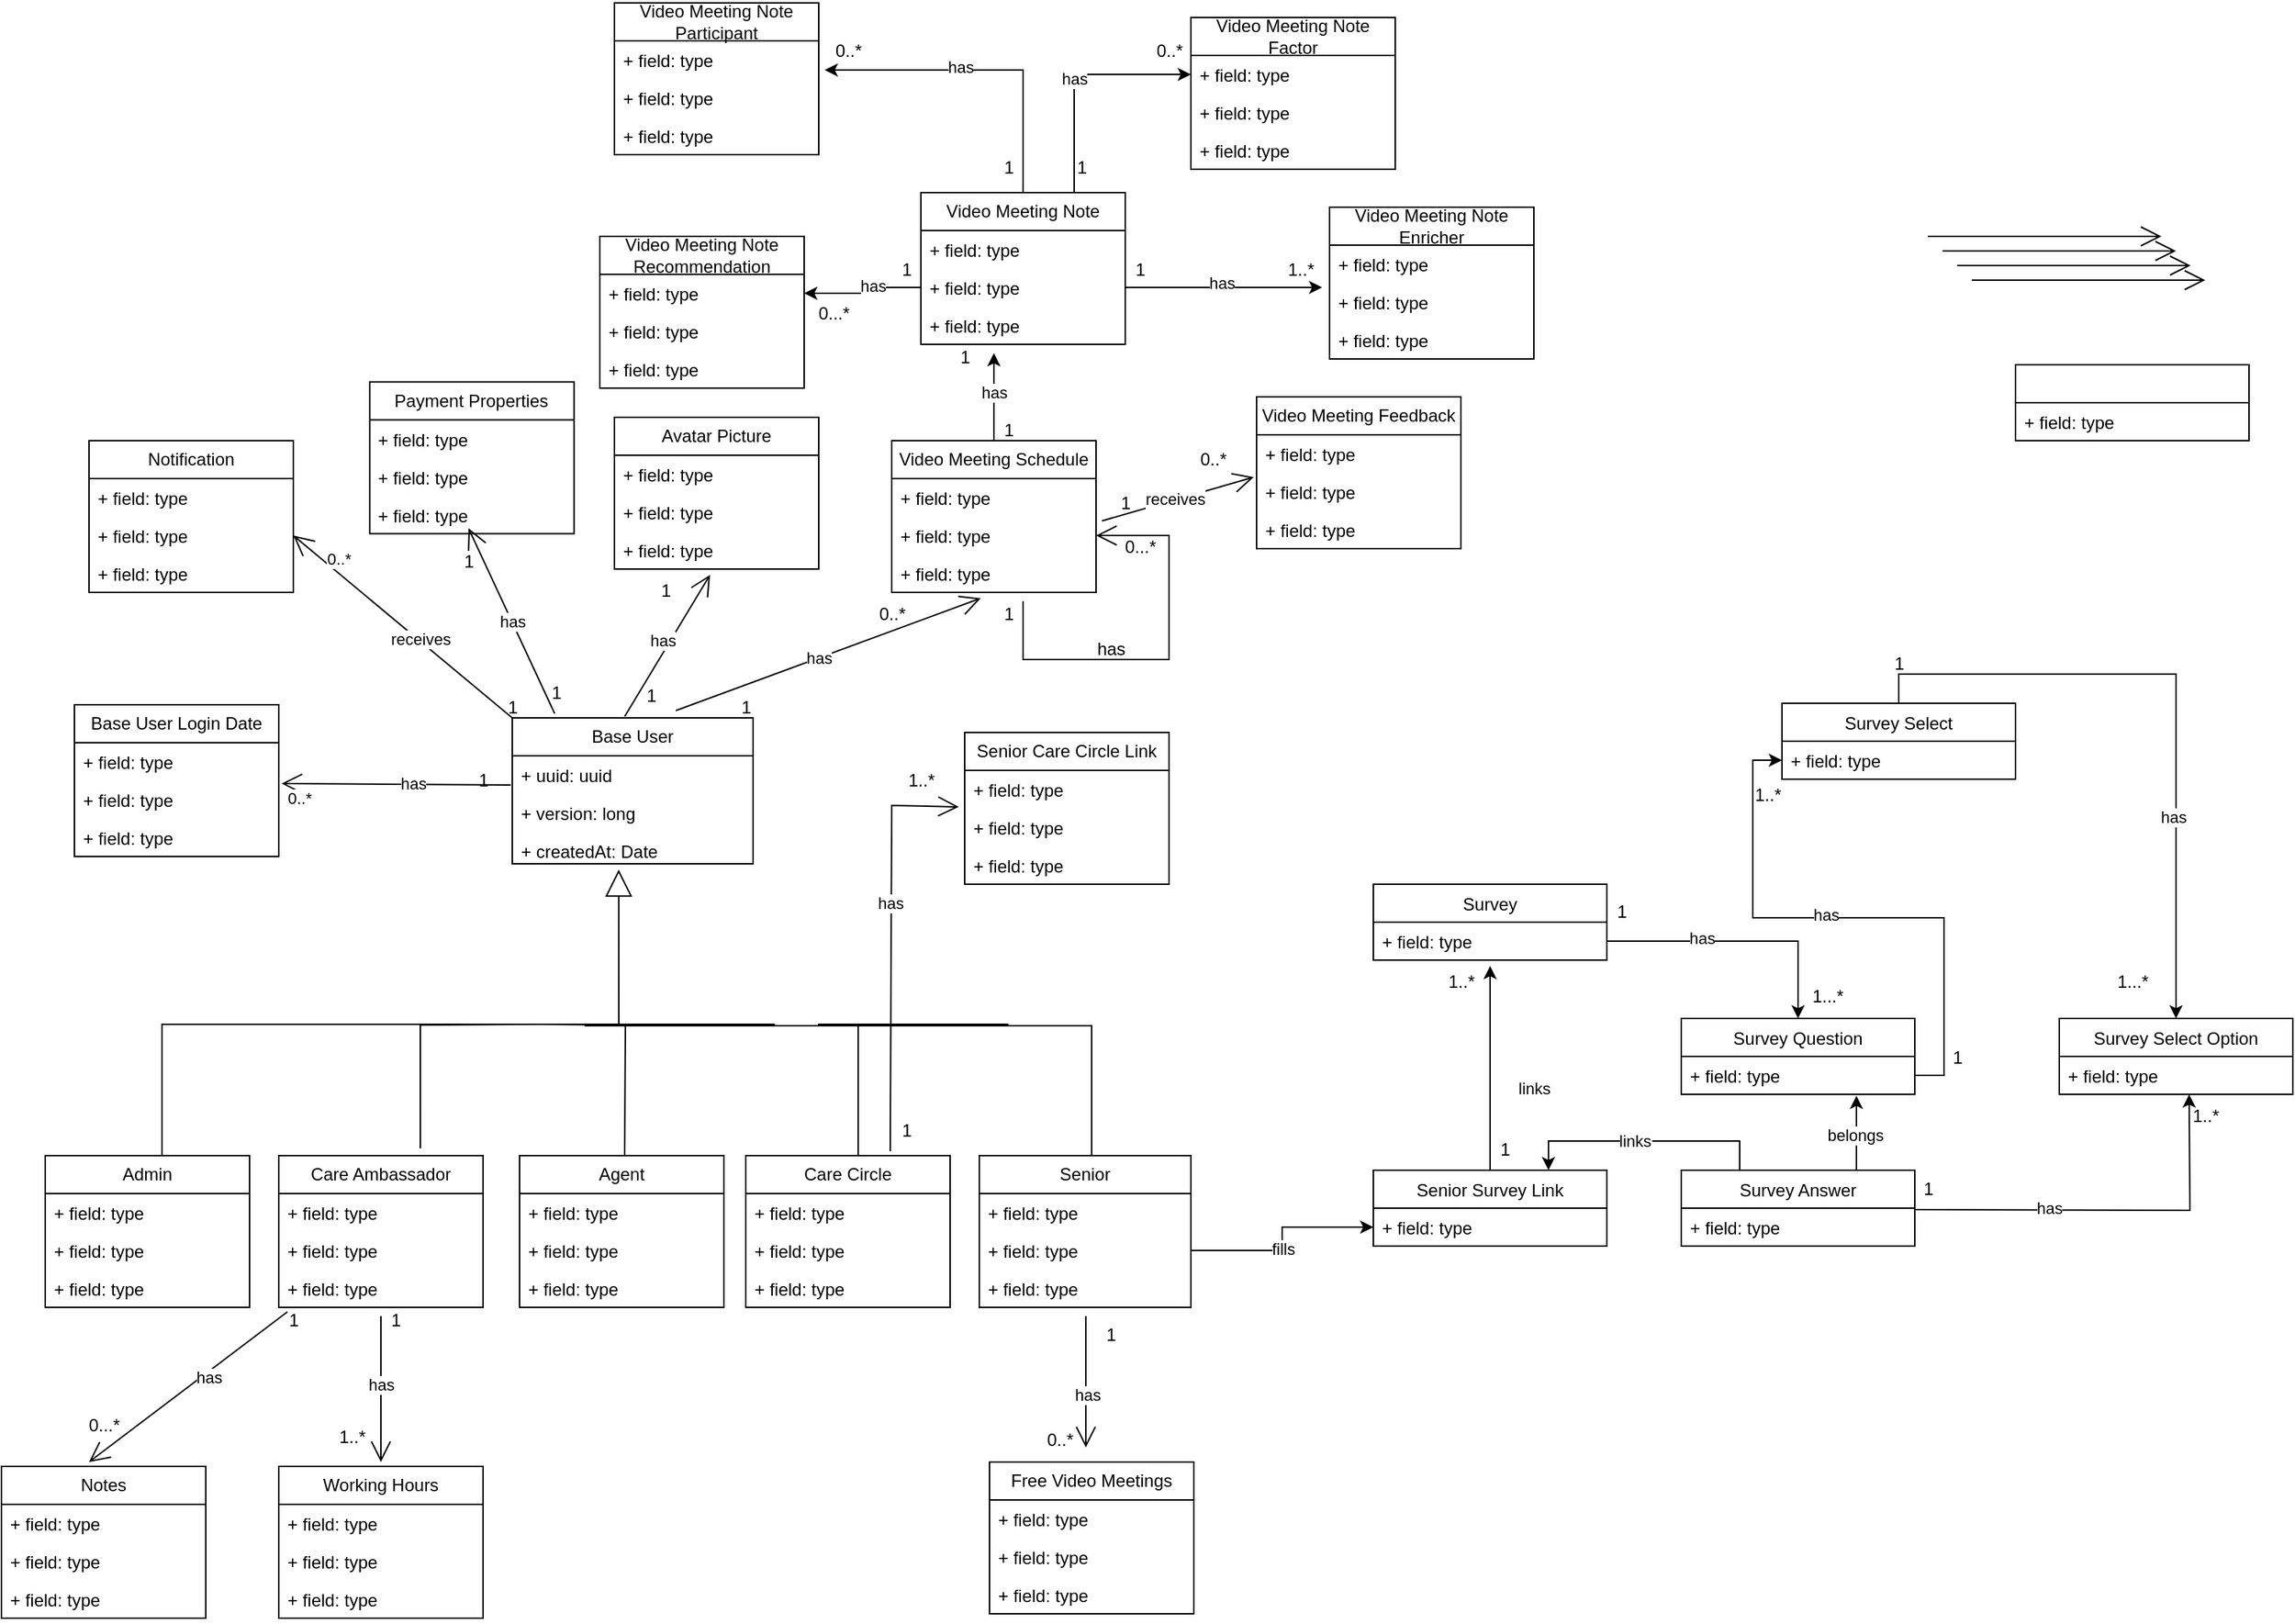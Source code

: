 <mxfile version="23.0.2" type="github">
  <diagram name="Page-1" id="PQywepz2tiH9okKjZkhM">
    <mxGraphModel dx="1793" dy="2039" grid="1" gridSize="10" guides="1" tooltips="1" connect="1" arrows="1" fold="1" page="1" pageScale="1" pageWidth="827" pageHeight="1169" math="0" shadow="0">
      <root>
        <mxCell id="0" />
        <mxCell id="1" parent="0" />
        <mxCell id="RyCMyjrTXlqlKZoqg45k-1" value="Base User" style="swimlane;fontStyle=0;childLayout=stackLayout;horizontal=1;startSize=26;fillColor=none;horizontalStack=0;resizeParent=1;resizeParentMax=0;resizeLast=0;collapsible=1;marginBottom=0;whiteSpace=wrap;html=1;" vertex="1" parent="1">
          <mxGeometry x="360" y="20" width="165" height="100" as="geometry">
            <mxRectangle x="340" y="300" width="70" height="30" as="alternateBounds" />
          </mxGeometry>
        </mxCell>
        <mxCell id="RyCMyjrTXlqlKZoqg45k-2" value="+ uuid: uuid" style="text;strokeColor=none;fillColor=none;align=left;verticalAlign=top;spacingLeft=4;spacingRight=4;overflow=hidden;rotatable=0;points=[[0,0.5],[1,0.5]];portConstraint=eastwest;whiteSpace=wrap;html=1;" vertex="1" parent="RyCMyjrTXlqlKZoqg45k-1">
          <mxGeometry y="26" width="165" height="26" as="geometry" />
        </mxCell>
        <mxCell id="RyCMyjrTXlqlKZoqg45k-3" value="+ version: long" style="text;strokeColor=none;fillColor=none;align=left;verticalAlign=top;spacingLeft=4;spacingRight=4;overflow=hidden;rotatable=0;points=[[0,0.5],[1,0.5]];portConstraint=eastwest;whiteSpace=wrap;html=1;" vertex="1" parent="RyCMyjrTXlqlKZoqg45k-1">
          <mxGeometry y="52" width="165" height="26" as="geometry" />
        </mxCell>
        <mxCell id="RyCMyjrTXlqlKZoqg45k-4" value="+ createdAt: Date" style="text;strokeColor=none;fillColor=none;align=left;verticalAlign=top;spacingLeft=4;spacingRight=4;overflow=hidden;rotatable=0;points=[[0,0.5],[1,0.5]];portConstraint=eastwest;whiteSpace=wrap;html=1;" vertex="1" parent="RyCMyjrTXlqlKZoqg45k-1">
          <mxGeometry y="78" width="165" height="22" as="geometry" />
        </mxCell>
        <mxCell id="RyCMyjrTXlqlKZoqg45k-17" value="Admin" style="swimlane;fontStyle=0;childLayout=stackLayout;horizontal=1;startSize=26;fillColor=none;horizontalStack=0;resizeParent=1;resizeParentMax=0;resizeLast=0;collapsible=1;marginBottom=0;whiteSpace=wrap;html=1;" vertex="1" parent="1">
          <mxGeometry x="40" y="320" width="140" height="104" as="geometry" />
        </mxCell>
        <mxCell id="RyCMyjrTXlqlKZoqg45k-18" value="+ field: type" style="text;strokeColor=none;fillColor=none;align=left;verticalAlign=top;spacingLeft=4;spacingRight=4;overflow=hidden;rotatable=0;points=[[0,0.5],[1,0.5]];portConstraint=eastwest;whiteSpace=wrap;html=1;" vertex="1" parent="RyCMyjrTXlqlKZoqg45k-17">
          <mxGeometry y="26" width="140" height="26" as="geometry" />
        </mxCell>
        <mxCell id="RyCMyjrTXlqlKZoqg45k-19" value="+ field: type" style="text;strokeColor=none;fillColor=none;align=left;verticalAlign=top;spacingLeft=4;spacingRight=4;overflow=hidden;rotatable=0;points=[[0,0.5],[1,0.5]];portConstraint=eastwest;whiteSpace=wrap;html=1;" vertex="1" parent="RyCMyjrTXlqlKZoqg45k-17">
          <mxGeometry y="52" width="140" height="26" as="geometry" />
        </mxCell>
        <mxCell id="RyCMyjrTXlqlKZoqg45k-20" value="+ field: type" style="text;strokeColor=none;fillColor=none;align=left;verticalAlign=top;spacingLeft=4;spacingRight=4;overflow=hidden;rotatable=0;points=[[0,0.5],[1,0.5]];portConstraint=eastwest;whiteSpace=wrap;html=1;" vertex="1" parent="RyCMyjrTXlqlKZoqg45k-17">
          <mxGeometry y="78" width="140" height="26" as="geometry" />
        </mxCell>
        <mxCell id="RyCMyjrTXlqlKZoqg45k-21" value="Video Meeting Note Recommendation" style="swimlane;fontStyle=0;childLayout=stackLayout;horizontal=1;startSize=26;fillColor=none;horizontalStack=0;resizeParent=1;resizeParentMax=0;resizeLast=0;collapsible=1;marginBottom=0;whiteSpace=wrap;html=1;" vertex="1" parent="1">
          <mxGeometry x="420" y="-310" width="140" height="104" as="geometry" />
        </mxCell>
        <mxCell id="RyCMyjrTXlqlKZoqg45k-22" value="+ field: type" style="text;strokeColor=none;fillColor=none;align=left;verticalAlign=top;spacingLeft=4;spacingRight=4;overflow=hidden;rotatable=0;points=[[0,0.5],[1,0.5]];portConstraint=eastwest;whiteSpace=wrap;html=1;" vertex="1" parent="RyCMyjrTXlqlKZoqg45k-21">
          <mxGeometry y="26" width="140" height="26" as="geometry" />
        </mxCell>
        <mxCell id="RyCMyjrTXlqlKZoqg45k-23" value="+ field: type" style="text;strokeColor=none;fillColor=none;align=left;verticalAlign=top;spacingLeft=4;spacingRight=4;overflow=hidden;rotatable=0;points=[[0,0.5],[1,0.5]];portConstraint=eastwest;whiteSpace=wrap;html=1;" vertex="1" parent="RyCMyjrTXlqlKZoqg45k-21">
          <mxGeometry y="52" width="140" height="26" as="geometry" />
        </mxCell>
        <mxCell id="RyCMyjrTXlqlKZoqg45k-24" value="+ field: type" style="text;strokeColor=none;fillColor=none;align=left;verticalAlign=top;spacingLeft=4;spacingRight=4;overflow=hidden;rotatable=0;points=[[0,0.5],[1,0.5]];portConstraint=eastwest;whiteSpace=wrap;html=1;" vertex="1" parent="RyCMyjrTXlqlKZoqg45k-21">
          <mxGeometry y="78" width="140" height="26" as="geometry" />
        </mxCell>
        <mxCell id="RyCMyjrTXlqlKZoqg45k-25" value="Agent" style="swimlane;fontStyle=0;childLayout=stackLayout;horizontal=1;startSize=26;fillColor=none;horizontalStack=0;resizeParent=1;resizeParentMax=0;resizeLast=0;collapsible=1;marginBottom=0;whiteSpace=wrap;html=1;" vertex="1" parent="1">
          <mxGeometry x="365" y="320" width="140" height="104" as="geometry" />
        </mxCell>
        <mxCell id="RyCMyjrTXlqlKZoqg45k-26" value="+ field: type" style="text;strokeColor=none;fillColor=none;align=left;verticalAlign=top;spacingLeft=4;spacingRight=4;overflow=hidden;rotatable=0;points=[[0,0.5],[1,0.5]];portConstraint=eastwest;whiteSpace=wrap;html=1;" vertex="1" parent="RyCMyjrTXlqlKZoqg45k-25">
          <mxGeometry y="26" width="140" height="26" as="geometry" />
        </mxCell>
        <mxCell id="RyCMyjrTXlqlKZoqg45k-27" value="+ field: type" style="text;strokeColor=none;fillColor=none;align=left;verticalAlign=top;spacingLeft=4;spacingRight=4;overflow=hidden;rotatable=0;points=[[0,0.5],[1,0.5]];portConstraint=eastwest;whiteSpace=wrap;html=1;" vertex="1" parent="RyCMyjrTXlqlKZoqg45k-25">
          <mxGeometry y="52" width="140" height="26" as="geometry" />
        </mxCell>
        <mxCell id="RyCMyjrTXlqlKZoqg45k-28" value="+ field: type" style="text;strokeColor=none;fillColor=none;align=left;verticalAlign=top;spacingLeft=4;spacingRight=4;overflow=hidden;rotatable=0;points=[[0,0.5],[1,0.5]];portConstraint=eastwest;whiteSpace=wrap;html=1;" vertex="1" parent="RyCMyjrTXlqlKZoqg45k-25">
          <mxGeometry y="78" width="140" height="26" as="geometry" />
        </mxCell>
        <mxCell id="RyCMyjrTXlqlKZoqg45k-29" value="Care Ambassador" style="swimlane;fontStyle=0;childLayout=stackLayout;horizontal=1;startSize=26;fillColor=none;horizontalStack=0;resizeParent=1;resizeParentMax=0;resizeLast=0;collapsible=1;marginBottom=0;whiteSpace=wrap;html=1;" vertex="1" parent="1">
          <mxGeometry x="200" y="320" width="140" height="104" as="geometry" />
        </mxCell>
        <mxCell id="RyCMyjrTXlqlKZoqg45k-30" value="+ field: type" style="text;strokeColor=none;fillColor=none;align=left;verticalAlign=top;spacingLeft=4;spacingRight=4;overflow=hidden;rotatable=0;points=[[0,0.5],[1,0.5]];portConstraint=eastwest;whiteSpace=wrap;html=1;" vertex="1" parent="RyCMyjrTXlqlKZoqg45k-29">
          <mxGeometry y="26" width="140" height="26" as="geometry" />
        </mxCell>
        <mxCell id="RyCMyjrTXlqlKZoqg45k-31" value="+ field: type" style="text;strokeColor=none;fillColor=none;align=left;verticalAlign=top;spacingLeft=4;spacingRight=4;overflow=hidden;rotatable=0;points=[[0,0.5],[1,0.5]];portConstraint=eastwest;whiteSpace=wrap;html=1;" vertex="1" parent="RyCMyjrTXlqlKZoqg45k-29">
          <mxGeometry y="52" width="140" height="26" as="geometry" />
        </mxCell>
        <mxCell id="RyCMyjrTXlqlKZoqg45k-32" value="+ field: type" style="text;strokeColor=none;fillColor=none;align=left;verticalAlign=top;spacingLeft=4;spacingRight=4;overflow=hidden;rotatable=0;points=[[0,0.5],[1,0.5]];portConstraint=eastwest;whiteSpace=wrap;html=1;" vertex="1" parent="RyCMyjrTXlqlKZoqg45k-29">
          <mxGeometry y="78" width="140" height="26" as="geometry" />
        </mxCell>
        <mxCell id="RyCMyjrTXlqlKZoqg45k-33" value="Care Circle" style="swimlane;fontStyle=0;childLayout=stackLayout;horizontal=1;startSize=26;fillColor=none;horizontalStack=0;resizeParent=1;resizeParentMax=0;resizeLast=0;collapsible=1;marginBottom=0;whiteSpace=wrap;html=1;" vertex="1" parent="1">
          <mxGeometry x="520" y="320" width="140" height="104" as="geometry" />
        </mxCell>
        <mxCell id="RyCMyjrTXlqlKZoqg45k-34" value="+ field: type" style="text;strokeColor=none;fillColor=none;align=left;verticalAlign=top;spacingLeft=4;spacingRight=4;overflow=hidden;rotatable=0;points=[[0,0.5],[1,0.5]];portConstraint=eastwest;whiteSpace=wrap;html=1;" vertex="1" parent="RyCMyjrTXlqlKZoqg45k-33">
          <mxGeometry y="26" width="140" height="26" as="geometry" />
        </mxCell>
        <mxCell id="RyCMyjrTXlqlKZoqg45k-35" value="+ field: type" style="text;strokeColor=none;fillColor=none;align=left;verticalAlign=top;spacingLeft=4;spacingRight=4;overflow=hidden;rotatable=0;points=[[0,0.5],[1,0.5]];portConstraint=eastwest;whiteSpace=wrap;html=1;" vertex="1" parent="RyCMyjrTXlqlKZoqg45k-33">
          <mxGeometry y="52" width="140" height="26" as="geometry" />
        </mxCell>
        <mxCell id="RyCMyjrTXlqlKZoqg45k-36" value="+ field: type" style="text;strokeColor=none;fillColor=none;align=left;verticalAlign=top;spacingLeft=4;spacingRight=4;overflow=hidden;rotatable=0;points=[[0,0.5],[1,0.5]];portConstraint=eastwest;whiteSpace=wrap;html=1;" vertex="1" parent="RyCMyjrTXlqlKZoqg45k-33">
          <mxGeometry y="78" width="140" height="26" as="geometry" />
        </mxCell>
        <mxCell id="RyCMyjrTXlqlKZoqg45k-37" value="Senior Care Circle Link" style="swimlane;fontStyle=0;childLayout=stackLayout;horizontal=1;startSize=26;fillColor=none;horizontalStack=0;resizeParent=1;resizeParentMax=0;resizeLast=0;collapsible=1;marginBottom=0;whiteSpace=wrap;html=1;" vertex="1" parent="1">
          <mxGeometry x="670" y="30" width="140" height="104" as="geometry" />
        </mxCell>
        <mxCell id="RyCMyjrTXlqlKZoqg45k-38" value="+ field: type" style="text;strokeColor=none;fillColor=none;align=left;verticalAlign=top;spacingLeft=4;spacingRight=4;overflow=hidden;rotatable=0;points=[[0,0.5],[1,0.5]];portConstraint=eastwest;whiteSpace=wrap;html=1;" vertex="1" parent="RyCMyjrTXlqlKZoqg45k-37">
          <mxGeometry y="26" width="140" height="26" as="geometry" />
        </mxCell>
        <mxCell id="RyCMyjrTXlqlKZoqg45k-39" value="+ field: type" style="text;strokeColor=none;fillColor=none;align=left;verticalAlign=top;spacingLeft=4;spacingRight=4;overflow=hidden;rotatable=0;points=[[0,0.5],[1,0.5]];portConstraint=eastwest;whiteSpace=wrap;html=1;" vertex="1" parent="RyCMyjrTXlqlKZoqg45k-37">
          <mxGeometry y="52" width="140" height="26" as="geometry" />
        </mxCell>
        <mxCell id="RyCMyjrTXlqlKZoqg45k-40" value="+ field: type" style="text;strokeColor=none;fillColor=none;align=left;verticalAlign=top;spacingLeft=4;spacingRight=4;overflow=hidden;rotatable=0;points=[[0,0.5],[1,0.5]];portConstraint=eastwest;whiteSpace=wrap;html=1;" vertex="1" parent="RyCMyjrTXlqlKZoqg45k-37">
          <mxGeometry y="78" width="140" height="26" as="geometry" />
        </mxCell>
        <mxCell id="RyCMyjrTXlqlKZoqg45k-41" value="Senior" style="swimlane;fontStyle=0;childLayout=stackLayout;horizontal=1;startSize=26;fillColor=none;horizontalStack=0;resizeParent=1;resizeParentMax=0;resizeLast=0;collapsible=1;marginBottom=0;whiteSpace=wrap;html=1;" vertex="1" parent="1">
          <mxGeometry x="680" y="320" width="145" height="104" as="geometry" />
        </mxCell>
        <mxCell id="RyCMyjrTXlqlKZoqg45k-42" value="+ field: type" style="text;strokeColor=none;fillColor=none;align=left;verticalAlign=top;spacingLeft=4;spacingRight=4;overflow=hidden;rotatable=0;points=[[0,0.5],[1,0.5]];portConstraint=eastwest;whiteSpace=wrap;html=1;" vertex="1" parent="RyCMyjrTXlqlKZoqg45k-41">
          <mxGeometry y="26" width="145" height="26" as="geometry" />
        </mxCell>
        <mxCell id="RyCMyjrTXlqlKZoqg45k-43" value="+ field: type" style="text;strokeColor=none;fillColor=none;align=left;verticalAlign=top;spacingLeft=4;spacingRight=4;overflow=hidden;rotatable=0;points=[[0,0.5],[1,0.5]];portConstraint=eastwest;whiteSpace=wrap;html=1;" vertex="1" parent="RyCMyjrTXlqlKZoqg45k-41">
          <mxGeometry y="52" width="145" height="26" as="geometry" />
        </mxCell>
        <mxCell id="RyCMyjrTXlqlKZoqg45k-44" value="+ field: type" style="text;strokeColor=none;fillColor=none;align=left;verticalAlign=top;spacingLeft=4;spacingRight=4;overflow=hidden;rotatable=0;points=[[0,0.5],[1,0.5]];portConstraint=eastwest;whiteSpace=wrap;html=1;" vertex="1" parent="RyCMyjrTXlqlKZoqg45k-41">
          <mxGeometry y="78" width="145" height="26" as="geometry" />
        </mxCell>
        <mxCell id="RyCMyjrTXlqlKZoqg45k-45" value="Working Hours" style="swimlane;fontStyle=0;childLayout=stackLayout;horizontal=1;startSize=26;fillColor=none;horizontalStack=0;resizeParent=1;resizeParentMax=0;resizeLast=0;collapsible=1;marginBottom=0;whiteSpace=wrap;html=1;" vertex="1" parent="1">
          <mxGeometry x="200" y="533" width="140" height="104" as="geometry" />
        </mxCell>
        <mxCell id="RyCMyjrTXlqlKZoqg45k-46" value="+ field: type" style="text;strokeColor=none;fillColor=none;align=left;verticalAlign=top;spacingLeft=4;spacingRight=4;overflow=hidden;rotatable=0;points=[[0,0.5],[1,0.5]];portConstraint=eastwest;whiteSpace=wrap;html=1;" vertex="1" parent="RyCMyjrTXlqlKZoqg45k-45">
          <mxGeometry y="26" width="140" height="26" as="geometry" />
        </mxCell>
        <mxCell id="RyCMyjrTXlqlKZoqg45k-47" value="+ field: type" style="text;strokeColor=none;fillColor=none;align=left;verticalAlign=top;spacingLeft=4;spacingRight=4;overflow=hidden;rotatable=0;points=[[0,0.5],[1,0.5]];portConstraint=eastwest;whiteSpace=wrap;html=1;" vertex="1" parent="RyCMyjrTXlqlKZoqg45k-45">
          <mxGeometry y="52" width="140" height="26" as="geometry" />
        </mxCell>
        <mxCell id="RyCMyjrTXlqlKZoqg45k-48" value="+ field: type" style="text;strokeColor=none;fillColor=none;align=left;verticalAlign=top;spacingLeft=4;spacingRight=4;overflow=hidden;rotatable=0;points=[[0,0.5],[1,0.5]];portConstraint=eastwest;whiteSpace=wrap;html=1;" vertex="1" parent="RyCMyjrTXlqlKZoqg45k-45">
          <mxGeometry y="78" width="140" height="26" as="geometry" />
        </mxCell>
        <mxCell id="RyCMyjrTXlqlKZoqg45k-51" value="" style="endArrow=block;endSize=16;endFill=0;html=1;rounded=0;entryX=0.442;entryY=1.182;entryDx=0;entryDy=0;entryPerimeter=0;" edge="1" parent="1" target="RyCMyjrTXlqlKZoqg45k-4">
          <mxGeometry width="160" relative="1" as="geometry">
            <mxPoint x="120" y="310" as="sourcePoint" />
            <mxPoint x="380" y="130" as="targetPoint" />
            <Array as="points">
              <mxPoint x="120" y="320" />
              <mxPoint x="120" y="230" />
              <mxPoint x="433" y="230" />
            </Array>
          </mxGeometry>
        </mxCell>
        <mxCell id="RyCMyjrTXlqlKZoqg45k-53" value="" style="endArrow=none;html=1;edgeStyle=orthogonalEdgeStyle;rounded=0;entryX=0.693;entryY=-0.048;entryDx=0;entryDy=0;entryPerimeter=0;" edge="1" parent="1" target="RyCMyjrTXlqlKZoqg45k-29">
          <mxGeometry relative="1" as="geometry">
            <mxPoint x="380" y="230" as="sourcePoint" />
            <mxPoint x="540" y="230" as="targetPoint" />
          </mxGeometry>
        </mxCell>
        <mxCell id="RyCMyjrTXlqlKZoqg45k-57" value="" style="endArrow=none;html=1;edgeStyle=orthogonalEdgeStyle;rounded=0;entryX=0.693;entryY=-0.048;entryDx=0;entryDy=0;entryPerimeter=0;" edge="1" parent="1">
          <mxGeometry relative="1" as="geometry">
            <mxPoint x="380" y="230" as="sourcePoint" />
            <mxPoint x="437" y="320" as="targetPoint" />
          </mxGeometry>
        </mxCell>
        <mxCell id="RyCMyjrTXlqlKZoqg45k-58" value="" style="endArrow=none;html=1;edgeStyle=orthogonalEdgeStyle;rounded=0;entryX=0.693;entryY=-0.048;entryDx=0;entryDy=0;entryPerimeter=0;" edge="1" parent="1">
          <mxGeometry relative="1" as="geometry">
            <mxPoint x="540" y="230" as="sourcePoint" />
            <mxPoint x="597" y="320" as="targetPoint" />
            <Array as="points">
              <mxPoint x="410" y="230" />
              <mxPoint x="410" y="231" />
              <mxPoint x="597" y="231" />
            </Array>
          </mxGeometry>
        </mxCell>
        <mxCell id="RyCMyjrTXlqlKZoqg45k-59" value="" style="endArrow=none;html=1;edgeStyle=orthogonalEdgeStyle;rounded=0;entryX=0.693;entryY=-0.048;entryDx=0;entryDy=0;entryPerimeter=0;" edge="1" parent="1">
          <mxGeometry relative="1" as="geometry">
            <mxPoint x="700" y="230" as="sourcePoint" />
            <mxPoint x="757" y="320" as="targetPoint" />
            <Array as="points">
              <mxPoint x="570" y="230" />
              <mxPoint x="570" y="231" />
              <mxPoint x="757" y="231" />
            </Array>
          </mxGeometry>
        </mxCell>
        <mxCell id="RyCMyjrTXlqlKZoqg45k-77" value="Free Video Meetings" style="swimlane;fontStyle=0;childLayout=stackLayout;horizontal=1;startSize=26;fillColor=none;horizontalStack=0;resizeParent=1;resizeParentMax=0;resizeLast=0;collapsible=1;marginBottom=0;whiteSpace=wrap;html=1;" vertex="1" parent="1">
          <mxGeometry x="687" y="530" width="140" height="104" as="geometry" />
        </mxCell>
        <mxCell id="RyCMyjrTXlqlKZoqg45k-78" value="+ field: type" style="text;strokeColor=none;fillColor=none;align=left;verticalAlign=top;spacingLeft=4;spacingRight=4;overflow=hidden;rotatable=0;points=[[0,0.5],[1,0.5]];portConstraint=eastwest;whiteSpace=wrap;html=1;" vertex="1" parent="RyCMyjrTXlqlKZoqg45k-77">
          <mxGeometry y="26" width="140" height="26" as="geometry" />
        </mxCell>
        <mxCell id="RyCMyjrTXlqlKZoqg45k-79" value="+ field: type" style="text;strokeColor=none;fillColor=none;align=left;verticalAlign=top;spacingLeft=4;spacingRight=4;overflow=hidden;rotatable=0;points=[[0,0.5],[1,0.5]];portConstraint=eastwest;whiteSpace=wrap;html=1;" vertex="1" parent="RyCMyjrTXlqlKZoqg45k-77">
          <mxGeometry y="52" width="140" height="26" as="geometry" />
        </mxCell>
        <mxCell id="RyCMyjrTXlqlKZoqg45k-80" value="+ field: type" style="text;strokeColor=none;fillColor=none;align=left;verticalAlign=top;spacingLeft=4;spacingRight=4;overflow=hidden;rotatable=0;points=[[0,0.5],[1,0.5]];portConstraint=eastwest;whiteSpace=wrap;html=1;" vertex="1" parent="RyCMyjrTXlqlKZoqg45k-77">
          <mxGeometry y="78" width="140" height="26" as="geometry" />
        </mxCell>
        <mxCell id="RyCMyjrTXlqlKZoqg45k-84" value="" style="endArrow=open;endFill=1;endSize=12;html=1;rounded=0;entryX=-0.029;entryY=0.962;entryDx=0;entryDy=0;entryPerimeter=0;exitX=0.707;exitY=-0.029;exitDx=0;exitDy=0;exitPerimeter=0;" edge="1" parent="1" source="RyCMyjrTXlqlKZoqg45k-33" target="RyCMyjrTXlqlKZoqg45k-38">
          <mxGeometry width="160" relative="1" as="geometry">
            <mxPoint x="620" y="310" as="sourcePoint" />
            <mxPoint x="630" y="340" as="targetPoint" />
            <Array as="points">
              <mxPoint x="620" y="80" />
            </Array>
          </mxGeometry>
        </mxCell>
        <mxCell id="RyCMyjrTXlqlKZoqg45k-85" value="has" style="edgeLabel;html=1;align=center;verticalAlign=middle;resizable=0;points=[];" vertex="1" connectable="0" parent="RyCMyjrTXlqlKZoqg45k-84">
          <mxGeometry x="0.202" y="1" relative="1" as="geometry">
            <mxPoint as="offset" />
          </mxGeometry>
        </mxCell>
        <mxCell id="RyCMyjrTXlqlKZoqg45k-86" value="1..*" style="text;html=1;align=center;verticalAlign=middle;resizable=0;points=[];autosize=1;strokeColor=none;fillColor=none;" vertex="1" parent="1">
          <mxGeometry x="620" y="48" width="40" height="30" as="geometry" />
        </mxCell>
        <mxCell id="RyCMyjrTXlqlKZoqg45k-87" value="1" style="text;html=1;align=center;verticalAlign=middle;resizable=0;points=[];autosize=1;strokeColor=none;fillColor=none;" vertex="1" parent="1">
          <mxGeometry x="615" y="288" width="30" height="30" as="geometry" />
        </mxCell>
        <mxCell id="RyCMyjrTXlqlKZoqg45k-88" value="" style="endArrow=open;endFill=1;endSize=12;html=1;rounded=0;" edge="1" parent="1">
          <mxGeometry width="160" relative="1" as="geometry">
            <mxPoint x="270" y="430" as="sourcePoint" />
            <mxPoint x="270" y="530" as="targetPoint" />
            <Array as="points" />
          </mxGeometry>
        </mxCell>
        <mxCell id="RyCMyjrTXlqlKZoqg45k-91" value="has" style="edgeLabel;html=1;align=center;verticalAlign=middle;resizable=0;points=[];" vertex="1" connectable="0" parent="RyCMyjrTXlqlKZoqg45k-88">
          <mxGeometry x="-0.06" relative="1" as="geometry">
            <mxPoint as="offset" />
          </mxGeometry>
        </mxCell>
        <mxCell id="RyCMyjrTXlqlKZoqg45k-92" value="1" style="text;html=1;align=center;verticalAlign=middle;resizable=0;points=[];autosize=1;strokeColor=none;fillColor=none;" vertex="1" parent="1">
          <mxGeometry x="265" y="418" width="30" height="30" as="geometry" />
        </mxCell>
        <mxCell id="RyCMyjrTXlqlKZoqg45k-93" value="1..*" style="text;html=1;align=center;verticalAlign=middle;resizable=0;points=[];autosize=1;strokeColor=none;fillColor=none;" vertex="1" parent="1">
          <mxGeometry x="230" y="498" width="40" height="30" as="geometry" />
        </mxCell>
        <mxCell id="RyCMyjrTXlqlKZoqg45k-94" value="" style="endArrow=open;endFill=1;endSize=12;html=1;rounded=0;" edge="1" parent="1">
          <mxGeometry width="160" relative="1" as="geometry">
            <mxPoint x="753" y="430" as="sourcePoint" />
            <mxPoint x="753" y="520" as="targetPoint" />
            <Array as="points" />
          </mxGeometry>
        </mxCell>
        <mxCell id="RyCMyjrTXlqlKZoqg45k-95" value="has" style="edgeLabel;html=1;align=center;verticalAlign=middle;resizable=0;points=[];" vertex="1" connectable="0" parent="RyCMyjrTXlqlKZoqg45k-94">
          <mxGeometry x="0.202" y="1" relative="1" as="geometry">
            <mxPoint as="offset" />
          </mxGeometry>
        </mxCell>
        <mxCell id="RyCMyjrTXlqlKZoqg45k-96" value="1" style="text;html=1;align=center;verticalAlign=middle;resizable=0;points=[];autosize=1;strokeColor=none;fillColor=none;" vertex="1" parent="1">
          <mxGeometry x="755" y="428" width="30" height="30" as="geometry" />
        </mxCell>
        <mxCell id="RyCMyjrTXlqlKZoqg45k-97" value="0..*" style="text;html=1;align=center;verticalAlign=middle;resizable=0;points=[];autosize=1;strokeColor=none;fillColor=none;" vertex="1" parent="1">
          <mxGeometry x="715" y="500" width="40" height="30" as="geometry" />
        </mxCell>
        <mxCell id="RyCMyjrTXlqlKZoqg45k-98" value="Avatar Picture" style="swimlane;fontStyle=0;childLayout=stackLayout;horizontal=1;startSize=26;fillColor=none;horizontalStack=0;resizeParent=1;resizeParentMax=0;resizeLast=0;collapsible=1;marginBottom=0;whiteSpace=wrap;html=1;" vertex="1" parent="1">
          <mxGeometry x="430" y="-186" width="140" height="104" as="geometry" />
        </mxCell>
        <mxCell id="RyCMyjrTXlqlKZoqg45k-99" value="+ field: type" style="text;strokeColor=none;fillColor=none;align=left;verticalAlign=top;spacingLeft=4;spacingRight=4;overflow=hidden;rotatable=0;points=[[0,0.5],[1,0.5]];portConstraint=eastwest;whiteSpace=wrap;html=1;" vertex="1" parent="RyCMyjrTXlqlKZoqg45k-98">
          <mxGeometry y="26" width="140" height="26" as="geometry" />
        </mxCell>
        <mxCell id="RyCMyjrTXlqlKZoqg45k-100" value="+ field: type" style="text;strokeColor=none;fillColor=none;align=left;verticalAlign=top;spacingLeft=4;spacingRight=4;overflow=hidden;rotatable=0;points=[[0,0.5],[1,0.5]];portConstraint=eastwest;whiteSpace=wrap;html=1;" vertex="1" parent="RyCMyjrTXlqlKZoqg45k-98">
          <mxGeometry y="52" width="140" height="26" as="geometry" />
        </mxCell>
        <mxCell id="RyCMyjrTXlqlKZoqg45k-101" value="+ field: type" style="text;strokeColor=none;fillColor=none;align=left;verticalAlign=top;spacingLeft=4;spacingRight=4;overflow=hidden;rotatable=0;points=[[0,0.5],[1,0.5]];portConstraint=eastwest;whiteSpace=wrap;html=1;" vertex="1" parent="RyCMyjrTXlqlKZoqg45k-98">
          <mxGeometry y="78" width="140" height="26" as="geometry" />
        </mxCell>
        <mxCell id="RyCMyjrTXlqlKZoqg45k-102" value="" style="endArrow=open;endFill=1;endSize=12;html=1;rounded=0;entryX=0.468;entryY=1.154;entryDx=0;entryDy=0;entryPerimeter=0;exitX=0.467;exitY=-0.01;exitDx=0;exitDy=0;exitPerimeter=0;" edge="1" parent="1" source="RyCMyjrTXlqlKZoqg45k-1" target="RyCMyjrTXlqlKZoqg45k-101">
          <mxGeometry width="160" relative="1" as="geometry">
            <mxPoint x="280" y="440" as="sourcePoint" />
            <mxPoint x="280" y="540" as="targetPoint" />
            <Array as="points" />
          </mxGeometry>
        </mxCell>
        <mxCell id="RyCMyjrTXlqlKZoqg45k-103" value="has" style="edgeLabel;html=1;align=center;verticalAlign=middle;resizable=0;points=[];" vertex="1" connectable="0" parent="RyCMyjrTXlqlKZoqg45k-102">
          <mxGeometry x="-0.06" relative="1" as="geometry">
            <mxPoint x="-2" y="-7" as="offset" />
          </mxGeometry>
        </mxCell>
        <mxCell id="RyCMyjrTXlqlKZoqg45k-104" value="1" style="text;html=1;align=center;verticalAlign=middle;resizable=0;points=[];autosize=1;strokeColor=none;fillColor=none;" vertex="1" parent="1">
          <mxGeometry x="450" y="-82" width="30" height="30" as="geometry" />
        </mxCell>
        <mxCell id="RyCMyjrTXlqlKZoqg45k-105" value="1" style="text;html=1;align=center;verticalAlign=middle;resizable=0;points=[];autosize=1;strokeColor=none;fillColor=none;" vertex="1" parent="1">
          <mxGeometry x="440" y="-10" width="30" height="30" as="geometry" />
        </mxCell>
        <mxCell id="RyCMyjrTXlqlKZoqg45k-258" style="edgeStyle=orthogonalEdgeStyle;rounded=0;orthogonalLoop=1;jettySize=auto;html=1;exitX=0.5;exitY=0;exitDx=0;exitDy=0;" edge="1" parent="1" source="RyCMyjrTXlqlKZoqg45k-106">
          <mxGeometry relative="1" as="geometry">
            <mxPoint x="690" y="-230" as="targetPoint" />
          </mxGeometry>
        </mxCell>
        <mxCell id="RyCMyjrTXlqlKZoqg45k-261" value="has" style="edgeLabel;html=1;align=center;verticalAlign=middle;resizable=0;points=[];" vertex="1" connectable="0" parent="RyCMyjrTXlqlKZoqg45k-258">
          <mxGeometry x="-0.025" y="2" relative="1" as="geometry">
            <mxPoint y="-2" as="offset" />
          </mxGeometry>
        </mxCell>
        <mxCell id="RyCMyjrTXlqlKZoqg45k-106" value="Video Meeting Schedule" style="swimlane;fontStyle=0;childLayout=stackLayout;horizontal=1;startSize=26;fillColor=none;horizontalStack=0;resizeParent=1;resizeParentMax=0;resizeLast=0;collapsible=1;marginBottom=0;whiteSpace=wrap;html=1;" vertex="1" parent="1">
          <mxGeometry x="620" y="-170" width="140" height="104" as="geometry" />
        </mxCell>
        <mxCell id="RyCMyjrTXlqlKZoqg45k-107" value="+ field: type" style="text;strokeColor=none;fillColor=none;align=left;verticalAlign=top;spacingLeft=4;spacingRight=4;overflow=hidden;rotatable=0;points=[[0,0.5],[1,0.5]];portConstraint=eastwest;whiteSpace=wrap;html=1;" vertex="1" parent="RyCMyjrTXlqlKZoqg45k-106">
          <mxGeometry y="26" width="140" height="26" as="geometry" />
        </mxCell>
        <mxCell id="RyCMyjrTXlqlKZoqg45k-108" value="+ field: type" style="text;strokeColor=none;fillColor=none;align=left;verticalAlign=top;spacingLeft=4;spacingRight=4;overflow=hidden;rotatable=0;points=[[0,0.5],[1,0.5]];portConstraint=eastwest;whiteSpace=wrap;html=1;" vertex="1" parent="RyCMyjrTXlqlKZoqg45k-106">
          <mxGeometry y="52" width="140" height="26" as="geometry" />
        </mxCell>
        <mxCell id="RyCMyjrTXlqlKZoqg45k-109" value="+ field: type" style="text;strokeColor=none;fillColor=none;align=left;verticalAlign=top;spacingLeft=4;spacingRight=4;overflow=hidden;rotatable=0;points=[[0,0.5],[1,0.5]];portConstraint=eastwest;whiteSpace=wrap;html=1;" vertex="1" parent="RyCMyjrTXlqlKZoqg45k-106">
          <mxGeometry y="78" width="140" height="26" as="geometry" />
        </mxCell>
        <mxCell id="RyCMyjrTXlqlKZoqg45k-111" value="" style="endArrow=open;endFill=1;endSize=12;html=1;rounded=0;entryX=0.436;entryY=1.154;entryDx=0;entryDy=0;entryPerimeter=0;exitX=0.679;exitY=-0.05;exitDx=0;exitDy=0;exitPerimeter=0;" edge="1" parent="1" source="RyCMyjrTXlqlKZoqg45k-1" target="RyCMyjrTXlqlKZoqg45k-109">
          <mxGeometry width="160" relative="1" as="geometry">
            <mxPoint x="490" y="10" as="sourcePoint" />
            <mxPoint x="448" y="-52" as="targetPoint" />
            <Array as="points" />
          </mxGeometry>
        </mxCell>
        <mxCell id="RyCMyjrTXlqlKZoqg45k-112" value="has" style="edgeLabel;html=1;align=center;verticalAlign=middle;resizable=0;points=[];" vertex="1" connectable="0" parent="RyCMyjrTXlqlKZoqg45k-111">
          <mxGeometry x="-0.06" relative="1" as="geometry">
            <mxPoint as="offset" />
          </mxGeometry>
        </mxCell>
        <mxCell id="RyCMyjrTXlqlKZoqg45k-113" value="1" style="text;html=1;align=center;verticalAlign=middle;resizable=0;points=[];autosize=1;strokeColor=none;fillColor=none;" vertex="1" parent="1">
          <mxGeometry x="505" y="-2" width="30" height="30" as="geometry" />
        </mxCell>
        <mxCell id="RyCMyjrTXlqlKZoqg45k-114" value="0..*" style="text;html=1;align=center;verticalAlign=middle;resizable=0;points=[];autosize=1;strokeColor=none;fillColor=none;" vertex="1" parent="1">
          <mxGeometry x="600" y="-66" width="40" height="30" as="geometry" />
        </mxCell>
        <mxCell id="RyCMyjrTXlqlKZoqg45k-116" value="Base User Login Date" style="swimlane;fontStyle=0;childLayout=stackLayout;horizontal=1;startSize=26;fillColor=none;horizontalStack=0;resizeParent=1;resizeParentMax=0;resizeLast=0;collapsible=1;marginBottom=0;whiteSpace=wrap;html=1;" vertex="1" parent="1">
          <mxGeometry x="60" y="11" width="140" height="104" as="geometry" />
        </mxCell>
        <mxCell id="RyCMyjrTXlqlKZoqg45k-117" value="+ field: type" style="text;strokeColor=none;fillColor=none;align=left;verticalAlign=top;spacingLeft=4;spacingRight=4;overflow=hidden;rotatable=0;points=[[0,0.5],[1,0.5]];portConstraint=eastwest;whiteSpace=wrap;html=1;" vertex="1" parent="RyCMyjrTXlqlKZoqg45k-116">
          <mxGeometry y="26" width="140" height="26" as="geometry" />
        </mxCell>
        <mxCell id="RyCMyjrTXlqlKZoqg45k-118" value="+ field: type" style="text;strokeColor=none;fillColor=none;align=left;verticalAlign=top;spacingLeft=4;spacingRight=4;overflow=hidden;rotatable=0;points=[[0,0.5],[1,0.5]];portConstraint=eastwest;whiteSpace=wrap;html=1;" vertex="1" parent="RyCMyjrTXlqlKZoqg45k-116">
          <mxGeometry y="52" width="140" height="26" as="geometry" />
        </mxCell>
        <mxCell id="RyCMyjrTXlqlKZoqg45k-119" value="+ field: type" style="text;strokeColor=none;fillColor=none;align=left;verticalAlign=top;spacingLeft=4;spacingRight=4;overflow=hidden;rotatable=0;points=[[0,0.5],[1,0.5]];portConstraint=eastwest;whiteSpace=wrap;html=1;" vertex="1" parent="RyCMyjrTXlqlKZoqg45k-116">
          <mxGeometry y="78" width="140" height="26" as="geometry" />
        </mxCell>
        <mxCell id="RyCMyjrTXlqlKZoqg45k-120" value="" style="endArrow=open;endFill=1;endSize=12;html=1;rounded=0;entryX=1.014;entryY=0.077;entryDx=0;entryDy=0;entryPerimeter=0;exitX=-0.006;exitY=0.769;exitDx=0;exitDy=0;exitPerimeter=0;" edge="1" parent="1" source="RyCMyjrTXlqlKZoqg45k-2" target="RyCMyjrTXlqlKZoqg45k-118">
          <mxGeometry width="160" relative="1" as="geometry">
            <mxPoint x="350" y="65" as="sourcePoint" />
            <mxPoint x="630" y="220" as="targetPoint" />
          </mxGeometry>
        </mxCell>
        <mxCell id="RyCMyjrTXlqlKZoqg45k-121" value="has" style="edgeLabel;html=1;align=center;verticalAlign=middle;resizable=0;points=[];" vertex="1" connectable="0" parent="RyCMyjrTXlqlKZoqg45k-120">
          <mxGeometry x="-0.149" y="-1" relative="1" as="geometry">
            <mxPoint as="offset" />
          </mxGeometry>
        </mxCell>
        <mxCell id="RyCMyjrTXlqlKZoqg45k-123" value="0..*" style="edgeLabel;html=1;align=center;verticalAlign=middle;resizable=0;points=[];" vertex="1" connectable="0" parent="RyCMyjrTXlqlKZoqg45k-120">
          <mxGeometry x="0.846" y="10" relative="1" as="geometry">
            <mxPoint as="offset" />
          </mxGeometry>
        </mxCell>
        <mxCell id="RyCMyjrTXlqlKZoqg45k-122" value="1" style="text;html=1;align=center;verticalAlign=middle;resizable=0;points=[];autosize=1;strokeColor=none;fillColor=none;" vertex="1" parent="1">
          <mxGeometry x="325" y="48" width="30" height="30" as="geometry" />
        </mxCell>
        <mxCell id="RyCMyjrTXlqlKZoqg45k-124" value="Notification" style="swimlane;fontStyle=0;childLayout=stackLayout;horizontal=1;startSize=26;fillColor=none;horizontalStack=0;resizeParent=1;resizeParentMax=0;resizeLast=0;collapsible=1;marginBottom=0;whiteSpace=wrap;html=1;" vertex="1" parent="1">
          <mxGeometry x="70" y="-170" width="140" height="104" as="geometry" />
        </mxCell>
        <mxCell id="RyCMyjrTXlqlKZoqg45k-125" value="+ field: type" style="text;strokeColor=none;fillColor=none;align=left;verticalAlign=top;spacingLeft=4;spacingRight=4;overflow=hidden;rotatable=0;points=[[0,0.5],[1,0.5]];portConstraint=eastwest;whiteSpace=wrap;html=1;" vertex="1" parent="RyCMyjrTXlqlKZoqg45k-124">
          <mxGeometry y="26" width="140" height="26" as="geometry" />
        </mxCell>
        <mxCell id="RyCMyjrTXlqlKZoqg45k-126" value="+ field: type" style="text;strokeColor=none;fillColor=none;align=left;verticalAlign=top;spacingLeft=4;spacingRight=4;overflow=hidden;rotatable=0;points=[[0,0.5],[1,0.5]];portConstraint=eastwest;whiteSpace=wrap;html=1;" vertex="1" parent="RyCMyjrTXlqlKZoqg45k-124">
          <mxGeometry y="52" width="140" height="26" as="geometry" />
        </mxCell>
        <mxCell id="RyCMyjrTXlqlKZoqg45k-127" value="+ field: type" style="text;strokeColor=none;fillColor=none;align=left;verticalAlign=top;spacingLeft=4;spacingRight=4;overflow=hidden;rotatable=0;points=[[0,0.5],[1,0.5]];portConstraint=eastwest;whiteSpace=wrap;html=1;" vertex="1" parent="RyCMyjrTXlqlKZoqg45k-124">
          <mxGeometry y="78" width="140" height="26" as="geometry" />
        </mxCell>
        <mxCell id="RyCMyjrTXlqlKZoqg45k-128" value="" style="endArrow=open;endFill=1;endSize=12;html=1;rounded=0;entryX=1;entryY=0.5;entryDx=0;entryDy=0;exitX=0;exitY=0;exitDx=0;exitDy=0;" edge="1" parent="1" source="RyCMyjrTXlqlKZoqg45k-1" target="RyCMyjrTXlqlKZoqg45k-126">
          <mxGeometry width="160" relative="1" as="geometry">
            <mxPoint x="369" y="76" as="sourcePoint" />
            <mxPoint x="212" y="75" as="targetPoint" />
          </mxGeometry>
        </mxCell>
        <mxCell id="RyCMyjrTXlqlKZoqg45k-129" value="receives" style="edgeLabel;html=1;align=center;verticalAlign=middle;resizable=0;points=[];" vertex="1" connectable="0" parent="RyCMyjrTXlqlKZoqg45k-128">
          <mxGeometry x="-0.149" y="-1" relative="1" as="geometry">
            <mxPoint as="offset" />
          </mxGeometry>
        </mxCell>
        <mxCell id="RyCMyjrTXlqlKZoqg45k-130" value="0..*" style="edgeLabel;html=1;align=center;verticalAlign=middle;resizable=0;points=[];" vertex="1" connectable="0" parent="RyCMyjrTXlqlKZoqg45k-128">
          <mxGeometry x="0.846" y="10" relative="1" as="geometry">
            <mxPoint x="25" y="-2" as="offset" />
          </mxGeometry>
        </mxCell>
        <mxCell id="RyCMyjrTXlqlKZoqg45k-131" value="1" style="text;html=1;align=center;verticalAlign=middle;resizable=0;points=[];autosize=1;strokeColor=none;fillColor=none;" vertex="1" parent="1">
          <mxGeometry x="345" y="-2" width="30" height="30" as="geometry" />
        </mxCell>
        <mxCell id="RyCMyjrTXlqlKZoqg45k-132" value="Notes" style="swimlane;fontStyle=0;childLayout=stackLayout;horizontal=1;startSize=26;fillColor=none;horizontalStack=0;resizeParent=1;resizeParentMax=0;resizeLast=0;collapsible=1;marginBottom=0;whiteSpace=wrap;html=1;" vertex="1" parent="1">
          <mxGeometry x="10" y="533" width="140" height="104" as="geometry" />
        </mxCell>
        <mxCell id="RyCMyjrTXlqlKZoqg45k-133" value="+ field: type" style="text;strokeColor=none;fillColor=none;align=left;verticalAlign=top;spacingLeft=4;spacingRight=4;overflow=hidden;rotatable=0;points=[[0,0.5],[1,0.5]];portConstraint=eastwest;whiteSpace=wrap;html=1;" vertex="1" parent="RyCMyjrTXlqlKZoqg45k-132">
          <mxGeometry y="26" width="140" height="26" as="geometry" />
        </mxCell>
        <mxCell id="RyCMyjrTXlqlKZoqg45k-134" value="+ field: type" style="text;strokeColor=none;fillColor=none;align=left;verticalAlign=top;spacingLeft=4;spacingRight=4;overflow=hidden;rotatable=0;points=[[0,0.5],[1,0.5]];portConstraint=eastwest;whiteSpace=wrap;html=1;" vertex="1" parent="RyCMyjrTXlqlKZoqg45k-132">
          <mxGeometry y="52" width="140" height="26" as="geometry" />
        </mxCell>
        <mxCell id="RyCMyjrTXlqlKZoqg45k-135" value="+ field: type" style="text;strokeColor=none;fillColor=none;align=left;verticalAlign=top;spacingLeft=4;spacingRight=4;overflow=hidden;rotatable=0;points=[[0,0.5],[1,0.5]];portConstraint=eastwest;whiteSpace=wrap;html=1;" vertex="1" parent="RyCMyjrTXlqlKZoqg45k-132">
          <mxGeometry y="78" width="140" height="26" as="geometry" />
        </mxCell>
        <mxCell id="RyCMyjrTXlqlKZoqg45k-136" value="" style="endArrow=open;endFill=1;endSize=12;html=1;rounded=0;exitX=0.043;exitY=1.115;exitDx=0;exitDy=0;exitPerimeter=0;" edge="1" parent="1" source="RyCMyjrTXlqlKZoqg45k-32">
          <mxGeometry width="160" relative="1" as="geometry">
            <mxPoint x="470" y="370" as="sourcePoint" />
            <mxPoint x="70" y="530" as="targetPoint" />
          </mxGeometry>
        </mxCell>
        <mxCell id="RyCMyjrTXlqlKZoqg45k-137" value="has" style="edgeLabel;html=1;align=center;verticalAlign=middle;resizable=0;points=[];" vertex="1" connectable="0" parent="RyCMyjrTXlqlKZoqg45k-136">
          <mxGeometry x="-0.177" y="3" relative="1" as="geometry">
            <mxPoint as="offset" />
          </mxGeometry>
        </mxCell>
        <mxCell id="RyCMyjrTXlqlKZoqg45k-138" value="1" style="text;html=1;align=center;verticalAlign=middle;resizable=0;points=[];autosize=1;strokeColor=none;fillColor=none;" vertex="1" parent="1">
          <mxGeometry x="195" y="418" width="30" height="30" as="geometry" />
        </mxCell>
        <mxCell id="RyCMyjrTXlqlKZoqg45k-139" value="0...*" style="text;html=1;align=center;verticalAlign=middle;resizable=0;points=[];autosize=1;strokeColor=none;fillColor=none;" vertex="1" parent="1">
          <mxGeometry x="60" y="490" width="40" height="30" as="geometry" />
        </mxCell>
        <mxCell id="RyCMyjrTXlqlKZoqg45k-140" value="Video Meeting Feedback" style="swimlane;fontStyle=0;childLayout=stackLayout;horizontal=1;startSize=26;fillColor=none;horizontalStack=0;resizeParent=1;resizeParentMax=0;resizeLast=0;collapsible=1;marginBottom=0;whiteSpace=wrap;html=1;" vertex="1" parent="1">
          <mxGeometry x="870" y="-200" width="140" height="104" as="geometry" />
        </mxCell>
        <mxCell id="RyCMyjrTXlqlKZoqg45k-141" value="+ field: type" style="text;strokeColor=none;fillColor=none;align=left;verticalAlign=top;spacingLeft=4;spacingRight=4;overflow=hidden;rotatable=0;points=[[0,0.5],[1,0.5]];portConstraint=eastwest;whiteSpace=wrap;html=1;" vertex="1" parent="RyCMyjrTXlqlKZoqg45k-140">
          <mxGeometry y="26" width="140" height="26" as="geometry" />
        </mxCell>
        <mxCell id="RyCMyjrTXlqlKZoqg45k-142" value="+ field: type" style="text;strokeColor=none;fillColor=none;align=left;verticalAlign=top;spacingLeft=4;spacingRight=4;overflow=hidden;rotatable=0;points=[[0,0.5],[1,0.5]];portConstraint=eastwest;whiteSpace=wrap;html=1;" vertex="1" parent="RyCMyjrTXlqlKZoqg45k-140">
          <mxGeometry y="52" width="140" height="26" as="geometry" />
        </mxCell>
        <mxCell id="RyCMyjrTXlqlKZoqg45k-143" value="+ field: type" style="text;strokeColor=none;fillColor=none;align=left;verticalAlign=top;spacingLeft=4;spacingRight=4;overflow=hidden;rotatable=0;points=[[0,0.5],[1,0.5]];portConstraint=eastwest;whiteSpace=wrap;html=1;" vertex="1" parent="RyCMyjrTXlqlKZoqg45k-140">
          <mxGeometry y="78" width="140" height="26" as="geometry" />
        </mxCell>
        <mxCell id="RyCMyjrTXlqlKZoqg45k-144" value="" style="endArrow=open;endFill=1;endSize=12;html=1;rounded=0;entryX=-0.014;entryY=0.115;entryDx=0;entryDy=0;entryPerimeter=0;exitX=1.029;exitY=0.115;exitDx=0;exitDy=0;exitPerimeter=0;" edge="1" parent="1" source="RyCMyjrTXlqlKZoqg45k-108" target="RyCMyjrTXlqlKZoqg45k-142">
          <mxGeometry width="160" relative="1" as="geometry">
            <mxPoint x="482" y="25" as="sourcePoint" />
            <mxPoint x="691" y="-52" as="targetPoint" />
            <Array as="points" />
          </mxGeometry>
        </mxCell>
        <mxCell id="RyCMyjrTXlqlKZoqg45k-145" value="has" style="edgeLabel;html=1;align=center;verticalAlign=middle;resizable=0;points=[];" vertex="1" connectable="0" parent="RyCMyjrTXlqlKZoqg45k-144">
          <mxGeometry x="-0.06" relative="1" as="geometry">
            <mxPoint as="offset" />
          </mxGeometry>
        </mxCell>
        <mxCell id="RyCMyjrTXlqlKZoqg45k-146" value="receives" style="edgeLabel;html=1;align=center;verticalAlign=middle;resizable=0;points=[];" vertex="1" connectable="0" parent="RyCMyjrTXlqlKZoqg45k-144">
          <mxGeometry x="-0.039" y="1" relative="1" as="geometry">
            <mxPoint as="offset" />
          </mxGeometry>
        </mxCell>
        <mxCell id="RyCMyjrTXlqlKZoqg45k-147" value="1" style="text;html=1;align=center;verticalAlign=middle;resizable=0;points=[];autosize=1;strokeColor=none;fillColor=none;" vertex="1" parent="1">
          <mxGeometry x="765" y="-142" width="30" height="30" as="geometry" />
        </mxCell>
        <mxCell id="RyCMyjrTXlqlKZoqg45k-148" value="0..*" style="text;html=1;align=center;verticalAlign=middle;resizable=0;points=[];autosize=1;strokeColor=none;fillColor=none;" vertex="1" parent="1">
          <mxGeometry x="820" y="-172" width="40" height="30" as="geometry" />
        </mxCell>
        <mxCell id="RyCMyjrTXlqlKZoqg45k-153" value="" style="endArrow=open;endFill=1;endSize=12;html=1;rounded=0;entryX=1;entryY=0.5;entryDx=0;entryDy=0;" edge="1" parent="1" target="RyCMyjrTXlqlKZoqg45k-108">
          <mxGeometry width="160" relative="1" as="geometry">
            <mxPoint x="710" y="-60" as="sourcePoint" />
            <mxPoint x="800" y="-100" as="targetPoint" />
            <Array as="points">
              <mxPoint x="710" y="-20" />
              <mxPoint x="810" y="-20" />
              <mxPoint x="810" y="-105" />
            </Array>
          </mxGeometry>
        </mxCell>
        <mxCell id="RyCMyjrTXlqlKZoqg45k-154" value="1" style="text;html=1;align=center;verticalAlign=middle;resizable=0;points=[];autosize=1;strokeColor=none;fillColor=none;" vertex="1" parent="1">
          <mxGeometry x="685" y="-66" width="30" height="30" as="geometry" />
        </mxCell>
        <mxCell id="RyCMyjrTXlqlKZoqg45k-155" value="has" style="text;html=1;align=center;verticalAlign=middle;resizable=0;points=[];autosize=1;strokeColor=none;fillColor=none;" vertex="1" parent="1">
          <mxGeometry x="750" y="-42" width="40" height="30" as="geometry" />
        </mxCell>
        <mxCell id="RyCMyjrTXlqlKZoqg45k-156" value="0...*" style="text;html=1;align=center;verticalAlign=middle;resizable=0;points=[];autosize=1;strokeColor=none;fillColor=none;" vertex="1" parent="1">
          <mxGeometry x="770" y="-112" width="40" height="30" as="geometry" />
        </mxCell>
        <mxCell id="RyCMyjrTXlqlKZoqg45k-157" value="Payment Properties" style="swimlane;fontStyle=0;childLayout=stackLayout;horizontal=1;startSize=26;fillColor=none;horizontalStack=0;resizeParent=1;resizeParentMax=0;resizeLast=0;collapsible=1;marginBottom=0;whiteSpace=wrap;html=1;" vertex="1" parent="1">
          <mxGeometry x="262.34" y="-210.22" width="140" height="104" as="geometry" />
        </mxCell>
        <mxCell id="RyCMyjrTXlqlKZoqg45k-158" value="+ field: type" style="text;strokeColor=none;fillColor=none;align=left;verticalAlign=top;spacingLeft=4;spacingRight=4;overflow=hidden;rotatable=0;points=[[0,0.5],[1,0.5]];portConstraint=eastwest;whiteSpace=wrap;html=1;" vertex="1" parent="RyCMyjrTXlqlKZoqg45k-157">
          <mxGeometry y="26" width="140" height="26" as="geometry" />
        </mxCell>
        <mxCell id="RyCMyjrTXlqlKZoqg45k-159" value="+ field: type" style="text;strokeColor=none;fillColor=none;align=left;verticalAlign=top;spacingLeft=4;spacingRight=4;overflow=hidden;rotatable=0;points=[[0,0.5],[1,0.5]];portConstraint=eastwest;whiteSpace=wrap;html=1;" vertex="1" parent="RyCMyjrTXlqlKZoqg45k-157">
          <mxGeometry y="52" width="140" height="26" as="geometry" />
        </mxCell>
        <mxCell id="RyCMyjrTXlqlKZoqg45k-160" value="+ field: type" style="text;strokeColor=none;fillColor=none;align=left;verticalAlign=top;spacingLeft=4;spacingRight=4;overflow=hidden;rotatable=0;points=[[0,0.5],[1,0.5]];portConstraint=eastwest;whiteSpace=wrap;html=1;" vertex="1" parent="RyCMyjrTXlqlKZoqg45k-157">
          <mxGeometry y="78" width="140" height="26" as="geometry" />
        </mxCell>
        <mxCell id="RyCMyjrTXlqlKZoqg45k-165" value="" style="endArrow=open;endFill=1;endSize=12;html=1;rounded=0;exitX=0.176;exitY=-0.03;exitDx=0;exitDy=0;exitPerimeter=0;" edge="1" parent="1" source="RyCMyjrTXlqlKZoqg45k-1">
          <mxGeometry width="160" relative="1" as="geometry">
            <mxPoint x="600" y="-70" as="sourcePoint" />
            <mxPoint x="330" y="-110" as="targetPoint" />
          </mxGeometry>
        </mxCell>
        <mxCell id="RyCMyjrTXlqlKZoqg45k-166" value="has" style="edgeLabel;html=1;align=center;verticalAlign=middle;resizable=0;points=[];" vertex="1" connectable="0" parent="RyCMyjrTXlqlKZoqg45k-165">
          <mxGeometry x="-0.009" relative="1" as="geometry">
            <mxPoint as="offset" />
          </mxGeometry>
        </mxCell>
        <mxCell id="RyCMyjrTXlqlKZoqg45k-167" value="1" style="text;html=1;align=center;verticalAlign=middle;resizable=0;points=[];autosize=1;strokeColor=none;fillColor=none;" vertex="1" parent="1">
          <mxGeometry x="375" y="-12" width="30" height="30" as="geometry" />
        </mxCell>
        <mxCell id="RyCMyjrTXlqlKZoqg45k-168" value="1" style="text;html=1;align=center;verticalAlign=middle;resizable=0;points=[];autosize=1;strokeColor=none;fillColor=none;" vertex="1" parent="1">
          <mxGeometry x="315" y="-102" width="30" height="30" as="geometry" />
        </mxCell>
        <mxCell id="RyCMyjrTXlqlKZoqg45k-172" value="Video Meeting Note Enricher" style="swimlane;fontStyle=0;childLayout=stackLayout;horizontal=1;startSize=26;fillColor=none;horizontalStack=0;resizeParent=1;resizeParentMax=0;resizeLast=0;collapsible=1;marginBottom=0;whiteSpace=wrap;html=1;" vertex="1" parent="1">
          <mxGeometry x="920" y="-330" width="140" height="104" as="geometry" />
        </mxCell>
        <mxCell id="RyCMyjrTXlqlKZoqg45k-173" value="+ field: type" style="text;strokeColor=none;fillColor=none;align=left;verticalAlign=top;spacingLeft=4;spacingRight=4;overflow=hidden;rotatable=0;points=[[0,0.5],[1,0.5]];portConstraint=eastwest;whiteSpace=wrap;html=1;" vertex="1" parent="RyCMyjrTXlqlKZoqg45k-172">
          <mxGeometry y="26" width="140" height="26" as="geometry" />
        </mxCell>
        <mxCell id="RyCMyjrTXlqlKZoqg45k-174" value="+ field: type" style="text;strokeColor=none;fillColor=none;align=left;verticalAlign=top;spacingLeft=4;spacingRight=4;overflow=hidden;rotatable=0;points=[[0,0.5],[1,0.5]];portConstraint=eastwest;whiteSpace=wrap;html=1;" vertex="1" parent="RyCMyjrTXlqlKZoqg45k-172">
          <mxGeometry y="52" width="140" height="26" as="geometry" />
        </mxCell>
        <mxCell id="RyCMyjrTXlqlKZoqg45k-175" value="+ field: type" style="text;strokeColor=none;fillColor=none;align=left;verticalAlign=top;spacingLeft=4;spacingRight=4;overflow=hidden;rotatable=0;points=[[0,0.5],[1,0.5]];portConstraint=eastwest;whiteSpace=wrap;html=1;" vertex="1" parent="RyCMyjrTXlqlKZoqg45k-172">
          <mxGeometry y="78" width="140" height="26" as="geometry" />
        </mxCell>
        <mxCell id="RyCMyjrTXlqlKZoqg45k-176" value="Video Meeting Note Factor" style="swimlane;fontStyle=0;childLayout=stackLayout;horizontal=1;startSize=26;fillColor=none;horizontalStack=0;resizeParent=1;resizeParentMax=0;resizeLast=0;collapsible=1;marginBottom=0;whiteSpace=wrap;html=1;" vertex="1" parent="1">
          <mxGeometry x="825" y="-460" width="140" height="104" as="geometry" />
        </mxCell>
        <mxCell id="RyCMyjrTXlqlKZoqg45k-177" value="+ field: type" style="text;strokeColor=none;fillColor=none;align=left;verticalAlign=top;spacingLeft=4;spacingRight=4;overflow=hidden;rotatable=0;points=[[0,0.5],[1,0.5]];portConstraint=eastwest;whiteSpace=wrap;html=1;" vertex="1" parent="RyCMyjrTXlqlKZoqg45k-176">
          <mxGeometry y="26" width="140" height="26" as="geometry" />
        </mxCell>
        <mxCell id="RyCMyjrTXlqlKZoqg45k-178" value="+ field: type" style="text;strokeColor=none;fillColor=none;align=left;verticalAlign=top;spacingLeft=4;spacingRight=4;overflow=hidden;rotatable=0;points=[[0,0.5],[1,0.5]];portConstraint=eastwest;whiteSpace=wrap;html=1;" vertex="1" parent="RyCMyjrTXlqlKZoqg45k-176">
          <mxGeometry y="52" width="140" height="26" as="geometry" />
        </mxCell>
        <mxCell id="RyCMyjrTXlqlKZoqg45k-179" value="+ field: type" style="text;strokeColor=none;fillColor=none;align=left;verticalAlign=top;spacingLeft=4;spacingRight=4;overflow=hidden;rotatable=0;points=[[0,0.5],[1,0.5]];portConstraint=eastwest;whiteSpace=wrap;html=1;" vertex="1" parent="RyCMyjrTXlqlKZoqg45k-176">
          <mxGeometry y="78" width="140" height="26" as="geometry" />
        </mxCell>
        <mxCell id="RyCMyjrTXlqlKZoqg45k-180" value="Video Meeting Note Participant" style="swimlane;fontStyle=0;childLayout=stackLayout;horizontal=1;startSize=26;fillColor=none;horizontalStack=0;resizeParent=1;resizeParentMax=0;resizeLast=0;collapsible=1;marginBottom=0;whiteSpace=wrap;html=1;" vertex="1" parent="1">
          <mxGeometry x="430" y="-470" width="140" height="104" as="geometry" />
        </mxCell>
        <mxCell id="RyCMyjrTXlqlKZoqg45k-181" value="+ field: type" style="text;strokeColor=none;fillColor=none;align=left;verticalAlign=top;spacingLeft=4;spacingRight=4;overflow=hidden;rotatable=0;points=[[0,0.5],[1,0.5]];portConstraint=eastwest;whiteSpace=wrap;html=1;" vertex="1" parent="RyCMyjrTXlqlKZoqg45k-180">
          <mxGeometry y="26" width="140" height="26" as="geometry" />
        </mxCell>
        <mxCell id="RyCMyjrTXlqlKZoqg45k-182" value="+ field: type" style="text;strokeColor=none;fillColor=none;align=left;verticalAlign=top;spacingLeft=4;spacingRight=4;overflow=hidden;rotatable=0;points=[[0,0.5],[1,0.5]];portConstraint=eastwest;whiteSpace=wrap;html=1;" vertex="1" parent="RyCMyjrTXlqlKZoqg45k-180">
          <mxGeometry y="52" width="140" height="26" as="geometry" />
        </mxCell>
        <mxCell id="RyCMyjrTXlqlKZoqg45k-183" value="+ field: type" style="text;strokeColor=none;fillColor=none;align=left;verticalAlign=top;spacingLeft=4;spacingRight=4;overflow=hidden;rotatable=0;points=[[0,0.5],[1,0.5]];portConstraint=eastwest;whiteSpace=wrap;html=1;" vertex="1" parent="RyCMyjrTXlqlKZoqg45k-180">
          <mxGeometry y="78" width="140" height="26" as="geometry" />
        </mxCell>
        <mxCell id="RyCMyjrTXlqlKZoqg45k-206" style="edgeStyle=orthogonalEdgeStyle;rounded=0;orthogonalLoop=1;jettySize=auto;html=1;exitX=0.75;exitY=0;exitDx=0;exitDy=0;entryX=0;entryY=0.5;entryDx=0;entryDy=0;" edge="1" parent="1" source="RyCMyjrTXlqlKZoqg45k-184" target="RyCMyjrTXlqlKZoqg45k-177">
          <mxGeometry relative="1" as="geometry" />
        </mxCell>
        <mxCell id="RyCMyjrTXlqlKZoqg45k-207" value="has" style="edgeLabel;html=1;align=center;verticalAlign=middle;resizable=0;points=[];" vertex="1" connectable="0" parent="RyCMyjrTXlqlKZoqg45k-206">
          <mxGeometry x="-0.031" relative="1" as="geometry">
            <mxPoint as="offset" />
          </mxGeometry>
        </mxCell>
        <mxCell id="RyCMyjrTXlqlKZoqg45k-184" value="Video Meeting Note" style="swimlane;fontStyle=0;childLayout=stackLayout;horizontal=1;startSize=26;fillColor=none;horizontalStack=0;resizeParent=1;resizeParentMax=0;resizeLast=0;collapsible=1;marginBottom=0;whiteSpace=wrap;html=1;" vertex="1" parent="1">
          <mxGeometry x="640" y="-340" width="140" height="104" as="geometry" />
        </mxCell>
        <mxCell id="RyCMyjrTXlqlKZoqg45k-185" value="+ field: type" style="text;strokeColor=none;fillColor=none;align=left;verticalAlign=top;spacingLeft=4;spacingRight=4;overflow=hidden;rotatable=0;points=[[0,0.5],[1,0.5]];portConstraint=eastwest;whiteSpace=wrap;html=1;" vertex="1" parent="RyCMyjrTXlqlKZoqg45k-184">
          <mxGeometry y="26" width="140" height="26" as="geometry" />
        </mxCell>
        <mxCell id="RyCMyjrTXlqlKZoqg45k-186" value="+ field: type" style="text;strokeColor=none;fillColor=none;align=left;verticalAlign=top;spacingLeft=4;spacingRight=4;overflow=hidden;rotatable=0;points=[[0,0.5],[1,0.5]];portConstraint=eastwest;whiteSpace=wrap;html=1;" vertex="1" parent="RyCMyjrTXlqlKZoqg45k-184">
          <mxGeometry y="52" width="140" height="26" as="geometry" />
        </mxCell>
        <mxCell id="RyCMyjrTXlqlKZoqg45k-187" value="+ field: type" style="text;strokeColor=none;fillColor=none;align=left;verticalAlign=top;spacingLeft=4;spacingRight=4;overflow=hidden;rotatable=0;points=[[0,0.5],[1,0.5]];portConstraint=eastwest;whiteSpace=wrap;html=1;" vertex="1" parent="RyCMyjrTXlqlKZoqg45k-184">
          <mxGeometry y="78" width="140" height="26" as="geometry" />
        </mxCell>
        <mxCell id="RyCMyjrTXlqlKZoqg45k-193" value="" style="endArrow=open;endFill=1;endSize=12;html=1;rounded=0;" edge="1" parent="1">
          <mxGeometry width="160" relative="1" as="geometry">
            <mxPoint x="1330" y="-310" as="sourcePoint" />
            <mxPoint x="1490" y="-310" as="targetPoint" />
          </mxGeometry>
        </mxCell>
        <mxCell id="RyCMyjrTXlqlKZoqg45k-194" value="" style="endArrow=open;endFill=1;endSize=12;html=1;rounded=0;" edge="1" parent="1">
          <mxGeometry width="160" relative="1" as="geometry">
            <mxPoint x="1340" y="-300" as="sourcePoint" />
            <mxPoint x="1500" y="-300" as="targetPoint" />
          </mxGeometry>
        </mxCell>
        <mxCell id="RyCMyjrTXlqlKZoqg45k-195" value="" style="endArrow=open;endFill=1;endSize=12;html=1;rounded=0;" edge="1" parent="1">
          <mxGeometry width="160" relative="1" as="geometry">
            <mxPoint x="1350" y="-290" as="sourcePoint" />
            <mxPoint x="1510" y="-290" as="targetPoint" />
          </mxGeometry>
        </mxCell>
        <mxCell id="RyCMyjrTXlqlKZoqg45k-196" value="" style="endArrow=open;endFill=1;endSize=12;html=1;rounded=0;" edge="1" parent="1">
          <mxGeometry width="160" relative="1" as="geometry">
            <mxPoint x="1360" y="-280" as="sourcePoint" />
            <mxPoint x="1520" y="-280" as="targetPoint" />
          </mxGeometry>
        </mxCell>
        <mxCell id="RyCMyjrTXlqlKZoqg45k-199" style="edgeStyle=orthogonalEdgeStyle;rounded=0;orthogonalLoop=1;jettySize=auto;html=1;exitX=0;exitY=0.5;exitDx=0;exitDy=0;entryX=1;entryY=0.5;entryDx=0;entryDy=0;" edge="1" parent="1" source="RyCMyjrTXlqlKZoqg45k-186" target="RyCMyjrTXlqlKZoqg45k-22">
          <mxGeometry relative="1" as="geometry" />
        </mxCell>
        <mxCell id="RyCMyjrTXlqlKZoqg45k-211" value="has" style="edgeLabel;html=1;align=center;verticalAlign=middle;resizable=0;points=[];" vertex="1" connectable="0" parent="RyCMyjrTXlqlKZoqg45k-199">
          <mxGeometry x="-0.214" y="-1" relative="1" as="geometry">
            <mxPoint as="offset" />
          </mxGeometry>
        </mxCell>
        <mxCell id="RyCMyjrTXlqlKZoqg45k-202" style="edgeStyle=orthogonalEdgeStyle;rounded=0;orthogonalLoop=1;jettySize=auto;html=1;exitX=0.5;exitY=0;exitDx=0;exitDy=0;entryX=1.029;entryY=0.769;entryDx=0;entryDy=0;entryPerimeter=0;" edge="1" parent="1" source="RyCMyjrTXlqlKZoqg45k-184" target="RyCMyjrTXlqlKZoqg45k-181">
          <mxGeometry relative="1" as="geometry" />
        </mxCell>
        <mxCell id="RyCMyjrTXlqlKZoqg45k-203" value="has" style="edgeLabel;html=1;align=center;verticalAlign=middle;resizable=0;points=[];" vertex="1" connectable="0" parent="RyCMyjrTXlqlKZoqg45k-202">
          <mxGeometry x="0.155" y="-2" relative="1" as="geometry">
            <mxPoint as="offset" />
          </mxGeometry>
        </mxCell>
        <mxCell id="RyCMyjrTXlqlKZoqg45k-204" value="0..*" style="text;html=1;align=center;verticalAlign=middle;resizable=0;points=[];autosize=1;strokeColor=none;fillColor=none;" vertex="1" parent="1">
          <mxGeometry x="570" y="-452" width="40" height="30" as="geometry" />
        </mxCell>
        <mxCell id="RyCMyjrTXlqlKZoqg45k-205" value="1" style="text;html=1;align=center;verticalAlign=middle;resizable=0;points=[];autosize=1;strokeColor=none;fillColor=none;" vertex="1" parent="1">
          <mxGeometry x="685" y="-372" width="30" height="30" as="geometry" />
        </mxCell>
        <mxCell id="RyCMyjrTXlqlKZoqg45k-208" value="0..*" style="text;html=1;align=center;verticalAlign=middle;resizable=0;points=[];autosize=1;strokeColor=none;fillColor=none;" vertex="1" parent="1">
          <mxGeometry x="790" y="-452" width="40" height="30" as="geometry" />
        </mxCell>
        <mxCell id="RyCMyjrTXlqlKZoqg45k-209" value="1" style="text;html=1;align=center;verticalAlign=middle;resizable=0;points=[];autosize=1;strokeColor=none;fillColor=none;" vertex="1" parent="1">
          <mxGeometry x="735" y="-372" width="30" height="30" as="geometry" />
        </mxCell>
        <mxCell id="RyCMyjrTXlqlKZoqg45k-212" value="1" style="text;html=1;align=center;verticalAlign=middle;resizable=0;points=[];autosize=1;strokeColor=none;fillColor=none;" vertex="1" parent="1">
          <mxGeometry x="615" y="-302" width="30" height="30" as="geometry" />
        </mxCell>
        <mxCell id="RyCMyjrTXlqlKZoqg45k-213" value="0...*" style="text;html=1;align=center;verticalAlign=middle;resizable=0;points=[];autosize=1;strokeColor=none;fillColor=none;" vertex="1" parent="1">
          <mxGeometry x="560" y="-272" width="40" height="30" as="geometry" />
        </mxCell>
        <mxCell id="RyCMyjrTXlqlKZoqg45k-216" style="edgeStyle=orthogonalEdgeStyle;rounded=0;orthogonalLoop=1;jettySize=auto;html=1;exitX=1;exitY=0.5;exitDx=0;exitDy=0;entryX=-0.036;entryY=0.115;entryDx=0;entryDy=0;entryPerimeter=0;" edge="1" parent="1" source="RyCMyjrTXlqlKZoqg45k-186" target="RyCMyjrTXlqlKZoqg45k-174">
          <mxGeometry relative="1" as="geometry" />
        </mxCell>
        <mxCell id="RyCMyjrTXlqlKZoqg45k-217" value="has" style="edgeLabel;html=1;align=center;verticalAlign=middle;resizable=0;points=[];" vertex="1" connectable="0" parent="RyCMyjrTXlqlKZoqg45k-216">
          <mxGeometry x="-0.022" y="3" relative="1" as="geometry">
            <mxPoint as="offset" />
          </mxGeometry>
        </mxCell>
        <mxCell id="RyCMyjrTXlqlKZoqg45k-218" value="1" style="text;html=1;align=center;verticalAlign=middle;resizable=0;points=[];autosize=1;strokeColor=none;fillColor=none;" vertex="1" parent="1">
          <mxGeometry x="775" y="-302" width="30" height="30" as="geometry" />
        </mxCell>
        <mxCell id="RyCMyjrTXlqlKZoqg45k-219" value="1..*" style="text;html=1;align=center;verticalAlign=middle;resizable=0;points=[];autosize=1;strokeColor=none;fillColor=none;" vertex="1" parent="1">
          <mxGeometry x="880" y="-302" width="40" height="30" as="geometry" />
        </mxCell>
        <mxCell id="RyCMyjrTXlqlKZoqg45k-220" value="&lt;span style=&quot;font-weight: normal;&quot;&gt;Survey&lt;/span&gt;" style="swimlane;fontStyle=1;align=center;verticalAlign=top;childLayout=stackLayout;horizontal=1;startSize=26;horizontalStack=0;resizeParent=1;resizeParentMax=0;resizeLast=0;collapsible=1;marginBottom=0;whiteSpace=wrap;html=1;" vertex="1" parent="1">
          <mxGeometry x="950" y="134" width="160" height="52" as="geometry" />
        </mxCell>
        <mxCell id="RyCMyjrTXlqlKZoqg45k-221" value="+ field: type" style="text;strokeColor=none;fillColor=none;align=left;verticalAlign=top;spacingLeft=4;spacingRight=4;overflow=hidden;rotatable=0;points=[[0,0.5],[1,0.5]];portConstraint=eastwest;whiteSpace=wrap;html=1;" vertex="1" parent="RyCMyjrTXlqlKZoqg45k-220">
          <mxGeometry y="26" width="160" height="26" as="geometry" />
        </mxCell>
        <mxCell id="RyCMyjrTXlqlKZoqg45k-225" value="" style="swimlane;fontStyle=1;align=center;verticalAlign=top;childLayout=stackLayout;horizontal=1;startSize=26;horizontalStack=0;resizeParent=1;resizeParentMax=0;resizeLast=0;collapsible=1;marginBottom=0;whiteSpace=wrap;html=1;" vertex="1" parent="1">
          <mxGeometry x="1390" y="-222" width="160" height="52" as="geometry" />
        </mxCell>
        <mxCell id="RyCMyjrTXlqlKZoqg45k-226" value="+ field: type" style="text;strokeColor=none;fillColor=none;align=left;verticalAlign=top;spacingLeft=4;spacingRight=4;overflow=hidden;rotatable=0;points=[[0,0.5],[1,0.5]];portConstraint=eastwest;whiteSpace=wrap;html=1;" vertex="1" parent="RyCMyjrTXlqlKZoqg45k-225">
          <mxGeometry y="26" width="160" height="26" as="geometry" />
        </mxCell>
        <mxCell id="RyCMyjrTXlqlKZoqg45k-244" style="edgeStyle=orthogonalEdgeStyle;rounded=0;orthogonalLoop=1;jettySize=auto;html=1;exitX=0.5;exitY=0;exitDx=0;exitDy=0;entryX=0.5;entryY=0;entryDx=0;entryDy=0;" edge="1" parent="1" source="RyCMyjrTXlqlKZoqg45k-227" target="RyCMyjrTXlqlKZoqg45k-231">
          <mxGeometry relative="1" as="geometry">
            <mxPoint x="1480" y="190" as="targetPoint" />
          </mxGeometry>
        </mxCell>
        <mxCell id="RyCMyjrTXlqlKZoqg45k-266" value="has" style="edgeLabel;html=1;align=center;verticalAlign=middle;resizable=0;points=[];" vertex="1" connectable="0" parent="RyCMyjrTXlqlKZoqg45k-244">
          <mxGeometry x="0.381" y="-2" relative="1" as="geometry">
            <mxPoint as="offset" />
          </mxGeometry>
        </mxCell>
        <mxCell id="RyCMyjrTXlqlKZoqg45k-227" value="&lt;span style=&quot;font-weight: normal;&quot;&gt;Survey Select&lt;/span&gt;" style="swimlane;fontStyle=1;align=center;verticalAlign=top;childLayout=stackLayout;horizontal=1;startSize=26;horizontalStack=0;resizeParent=1;resizeParentMax=0;resizeLast=0;collapsible=1;marginBottom=0;whiteSpace=wrap;html=1;" vertex="1" parent="1">
          <mxGeometry x="1230" y="10" width="160" height="52" as="geometry" />
        </mxCell>
        <mxCell id="RyCMyjrTXlqlKZoqg45k-228" value="+ field: type" style="text;strokeColor=none;fillColor=none;align=left;verticalAlign=top;spacingLeft=4;spacingRight=4;overflow=hidden;rotatable=0;points=[[0,0.5],[1,0.5]];portConstraint=eastwest;whiteSpace=wrap;html=1;" vertex="1" parent="RyCMyjrTXlqlKZoqg45k-227">
          <mxGeometry y="26" width="160" height="26" as="geometry" />
        </mxCell>
        <mxCell id="RyCMyjrTXlqlKZoqg45k-229" value="&lt;span style=&quot;font-weight: normal;&quot;&gt;Survey Question&lt;/span&gt;" style="swimlane;fontStyle=1;align=center;verticalAlign=top;childLayout=stackLayout;horizontal=1;startSize=26;horizontalStack=0;resizeParent=1;resizeParentMax=0;resizeLast=0;collapsible=1;marginBottom=0;whiteSpace=wrap;html=1;" vertex="1" parent="1">
          <mxGeometry x="1161" y="226" width="160" height="52" as="geometry" />
        </mxCell>
        <mxCell id="RyCMyjrTXlqlKZoqg45k-230" value="+ field: type" style="text;strokeColor=none;fillColor=none;align=left;verticalAlign=top;spacingLeft=4;spacingRight=4;overflow=hidden;rotatable=0;points=[[0,0.5],[1,0.5]];portConstraint=eastwest;whiteSpace=wrap;html=1;" vertex="1" parent="RyCMyjrTXlqlKZoqg45k-229">
          <mxGeometry y="26" width="160" height="26" as="geometry" />
        </mxCell>
        <mxCell id="RyCMyjrTXlqlKZoqg45k-231" value="&lt;span style=&quot;font-weight: normal;&quot;&gt;Survey Select Option&lt;/span&gt;" style="swimlane;fontStyle=1;align=center;verticalAlign=top;childLayout=stackLayout;horizontal=1;startSize=26;horizontalStack=0;resizeParent=1;resizeParentMax=0;resizeLast=0;collapsible=1;marginBottom=0;whiteSpace=wrap;html=1;" vertex="1" parent="1">
          <mxGeometry x="1420" y="226" width="160" height="52" as="geometry" />
        </mxCell>
        <mxCell id="RyCMyjrTXlqlKZoqg45k-232" value="+ field: type" style="text;strokeColor=none;fillColor=none;align=left;verticalAlign=top;spacingLeft=4;spacingRight=4;overflow=hidden;rotatable=0;points=[[0,0.5],[1,0.5]];portConstraint=eastwest;whiteSpace=wrap;html=1;" vertex="1" parent="RyCMyjrTXlqlKZoqg45k-231">
          <mxGeometry y="26" width="160" height="26" as="geometry" />
        </mxCell>
        <mxCell id="RyCMyjrTXlqlKZoqg45k-247" style="edgeStyle=orthogonalEdgeStyle;rounded=0;orthogonalLoop=1;jettySize=auto;html=1;exitX=0.75;exitY=0;exitDx=0;exitDy=0;entryX=0.75;entryY=1.038;entryDx=0;entryDy=0;entryPerimeter=0;" edge="1" parent="1" source="RyCMyjrTXlqlKZoqg45k-234" target="RyCMyjrTXlqlKZoqg45k-230">
          <mxGeometry relative="1" as="geometry">
            <mxPoint x="1281" y="290" as="targetPoint" />
          </mxGeometry>
        </mxCell>
        <mxCell id="RyCMyjrTXlqlKZoqg45k-267" value="belongs" style="edgeLabel;html=1;align=center;verticalAlign=middle;resizable=0;points=[];" vertex="1" connectable="0" parent="RyCMyjrTXlqlKZoqg45k-247">
          <mxGeometry x="-0.059" y="1" relative="1" as="geometry">
            <mxPoint as="offset" />
          </mxGeometry>
        </mxCell>
        <mxCell id="RyCMyjrTXlqlKZoqg45k-248" style="edgeStyle=orthogonalEdgeStyle;rounded=0;orthogonalLoop=1;jettySize=auto;html=1;exitX=0.25;exitY=0;exitDx=0;exitDy=0;entryX=0.75;entryY=0;entryDx=0;entryDy=0;" edge="1" parent="1" source="RyCMyjrTXlqlKZoqg45k-234" target="RyCMyjrTXlqlKZoqg45k-236">
          <mxGeometry relative="1" as="geometry" />
        </mxCell>
        <mxCell id="RyCMyjrTXlqlKZoqg45k-269" value="links" style="edgeLabel;html=1;align=center;verticalAlign=middle;resizable=0;points=[];" vertex="1" connectable="0" parent="RyCMyjrTXlqlKZoqg45k-248">
          <mxGeometry x="0.076" relative="1" as="geometry">
            <mxPoint as="offset" />
          </mxGeometry>
        </mxCell>
        <mxCell id="RyCMyjrTXlqlKZoqg45k-234" value="&lt;span style=&quot;font-weight: normal;&quot;&gt;Survey Answer&lt;/span&gt;" style="swimlane;fontStyle=1;align=center;verticalAlign=top;childLayout=stackLayout;horizontal=1;startSize=26;horizontalStack=0;resizeParent=1;resizeParentMax=0;resizeLast=0;collapsible=1;marginBottom=0;whiteSpace=wrap;html=1;" vertex="1" parent="1">
          <mxGeometry x="1161" y="330" width="160" height="52" as="geometry" />
        </mxCell>
        <mxCell id="RyCMyjrTXlqlKZoqg45k-235" value="+ field: type" style="text;strokeColor=none;fillColor=none;align=left;verticalAlign=top;spacingLeft=4;spacingRight=4;overflow=hidden;rotatable=0;points=[[0,0.5],[1,0.5]];portConstraint=eastwest;whiteSpace=wrap;html=1;" vertex="1" parent="RyCMyjrTXlqlKZoqg45k-234">
          <mxGeometry y="26" width="160" height="26" as="geometry" />
        </mxCell>
        <mxCell id="RyCMyjrTXlqlKZoqg45k-240" style="edgeStyle=orthogonalEdgeStyle;rounded=0;orthogonalLoop=1;jettySize=auto;html=1;exitX=0.5;exitY=0;exitDx=0;exitDy=0;" edge="1" parent="1" source="RyCMyjrTXlqlKZoqg45k-236">
          <mxGeometry relative="1" as="geometry">
            <mxPoint x="1030" y="190" as="targetPoint" />
          </mxGeometry>
        </mxCell>
        <mxCell id="RyCMyjrTXlqlKZoqg45k-263" value="links" style="edgeLabel;html=1;align=center;verticalAlign=middle;resizable=0;points=[];" vertex="1" connectable="0" parent="RyCMyjrTXlqlKZoqg45k-240">
          <mxGeometry x="-0.16" relative="1" as="geometry">
            <mxPoint x="30" y="3" as="offset" />
          </mxGeometry>
        </mxCell>
        <mxCell id="RyCMyjrTXlqlKZoqg45k-236" value="&lt;span style=&quot;font-weight: normal;&quot;&gt;Senior Survey Link&lt;/span&gt;" style="swimlane;fontStyle=1;align=center;verticalAlign=top;childLayout=stackLayout;horizontal=1;startSize=26;horizontalStack=0;resizeParent=1;resizeParentMax=0;resizeLast=0;collapsible=1;marginBottom=0;whiteSpace=wrap;html=1;" vertex="1" parent="1">
          <mxGeometry x="950" y="330" width="160" height="52" as="geometry" />
        </mxCell>
        <mxCell id="RyCMyjrTXlqlKZoqg45k-237" value="+ field: type" style="text;strokeColor=none;fillColor=none;align=left;verticalAlign=top;spacingLeft=4;spacingRight=4;overflow=hidden;rotatable=0;points=[[0,0.5],[1,0.5]];portConstraint=eastwest;whiteSpace=wrap;html=1;" vertex="1" parent="RyCMyjrTXlqlKZoqg45k-236">
          <mxGeometry y="26" width="160" height="26" as="geometry" />
        </mxCell>
        <mxCell id="RyCMyjrTXlqlKZoqg45k-238" style="edgeStyle=orthogonalEdgeStyle;rounded=0;orthogonalLoop=1;jettySize=auto;html=1;exitX=1;exitY=0.5;exitDx=0;exitDy=0;entryX=0;entryY=0.5;entryDx=0;entryDy=0;" edge="1" parent="1" source="RyCMyjrTXlqlKZoqg45k-43" target="RyCMyjrTXlqlKZoqg45k-237">
          <mxGeometry relative="1" as="geometry" />
        </mxCell>
        <mxCell id="RyCMyjrTXlqlKZoqg45k-262" value="fills" style="edgeLabel;html=1;align=center;verticalAlign=middle;resizable=0;points=[];" vertex="1" connectable="0" parent="RyCMyjrTXlqlKZoqg45k-238">
          <mxGeometry x="-0.099" y="1" relative="1" as="geometry">
            <mxPoint x="1" as="offset" />
          </mxGeometry>
        </mxCell>
        <mxCell id="RyCMyjrTXlqlKZoqg45k-241" style="edgeStyle=orthogonalEdgeStyle;rounded=0;orthogonalLoop=1;jettySize=auto;html=1;exitX=1;exitY=0.5;exitDx=0;exitDy=0;entryX=0;entryY=0.5;entryDx=0;entryDy=0;" edge="1" parent="1" source="RyCMyjrTXlqlKZoqg45k-230" target="RyCMyjrTXlqlKZoqg45k-228">
          <mxGeometry relative="1" as="geometry" />
        </mxCell>
        <mxCell id="RyCMyjrTXlqlKZoqg45k-265" value="has" style="edgeLabel;html=1;align=center;verticalAlign=middle;resizable=0;points=[];" vertex="1" connectable="0" parent="RyCMyjrTXlqlKZoqg45k-241">
          <mxGeometry x="0.08" y="-2" relative="1" as="geometry">
            <mxPoint as="offset" />
          </mxGeometry>
        </mxCell>
        <mxCell id="RyCMyjrTXlqlKZoqg45k-245" style="edgeStyle=orthogonalEdgeStyle;rounded=0;orthogonalLoop=1;jettySize=auto;html=1;exitX=1;exitY=0.5;exitDx=0;exitDy=0;" edge="1" parent="1" source="RyCMyjrTXlqlKZoqg45k-221" target="RyCMyjrTXlqlKZoqg45k-229">
          <mxGeometry relative="1" as="geometry" />
        </mxCell>
        <mxCell id="RyCMyjrTXlqlKZoqg45k-264" value="has" style="edgeLabel;html=1;align=center;verticalAlign=middle;resizable=0;points=[];" vertex="1" connectable="0" parent="RyCMyjrTXlqlKZoqg45k-245">
          <mxGeometry x="-0.293" y="2" relative="1" as="geometry">
            <mxPoint as="offset" />
          </mxGeometry>
        </mxCell>
        <mxCell id="RyCMyjrTXlqlKZoqg45k-252" style="edgeStyle=orthogonalEdgeStyle;rounded=0;orthogonalLoop=1;jettySize=auto;html=1;exitX=0.5;exitY=0;exitDx=0;exitDy=0;entryX=0.556;entryY=1.115;entryDx=0;entryDy=0;entryPerimeter=0;" edge="1" parent="1">
          <mxGeometry relative="1" as="geometry">
            <mxPoint x="1508.96" y="278.0" as="targetPoint" />
            <mxPoint x="1321" y="357.01" as="sourcePoint" />
          </mxGeometry>
        </mxCell>
        <mxCell id="RyCMyjrTXlqlKZoqg45k-268" value="has" style="edgeLabel;html=1;align=center;verticalAlign=middle;resizable=0;points=[];" vertex="1" connectable="0" parent="RyCMyjrTXlqlKZoqg45k-252">
          <mxGeometry x="-0.314" y="1" relative="1" as="geometry">
            <mxPoint as="offset" />
          </mxGeometry>
        </mxCell>
        <mxCell id="RyCMyjrTXlqlKZoqg45k-259" value="1" style="text;html=1;align=center;verticalAlign=middle;resizable=0;points=[];autosize=1;strokeColor=none;fillColor=none;" vertex="1" parent="1">
          <mxGeometry x="655" y="-242" width="30" height="30" as="geometry" />
        </mxCell>
        <mxCell id="RyCMyjrTXlqlKZoqg45k-260" value="1" style="text;html=1;align=center;verticalAlign=middle;resizable=0;points=[];autosize=1;strokeColor=none;fillColor=none;" vertex="1" parent="1">
          <mxGeometry x="685" y="-192" width="30" height="30" as="geometry" />
        </mxCell>
        <mxCell id="RyCMyjrTXlqlKZoqg45k-270" value="1..*" style="text;html=1;align=center;verticalAlign=middle;resizable=0;points=[];autosize=1;strokeColor=none;fillColor=none;" vertex="1" parent="1">
          <mxGeometry x="990" y="186" width="40" height="30" as="geometry" />
        </mxCell>
        <mxCell id="RyCMyjrTXlqlKZoqg45k-271" value="1" style="text;html=1;align=center;verticalAlign=middle;resizable=0;points=[];autosize=1;strokeColor=none;fillColor=none;" vertex="1" parent="1">
          <mxGeometry x="1025" y="301.44" width="30" height="30" as="geometry" />
        </mxCell>
        <mxCell id="RyCMyjrTXlqlKZoqg45k-274" value="1" style="text;html=1;align=center;verticalAlign=middle;resizable=0;points=[];autosize=1;strokeColor=none;fillColor=none;" vertex="1" parent="1">
          <mxGeometry x="1105" y="138" width="30" height="30" as="geometry" />
        </mxCell>
        <mxCell id="RyCMyjrTXlqlKZoqg45k-275" value="1...*" style="text;html=1;align=center;verticalAlign=middle;resizable=0;points=[];autosize=1;strokeColor=none;fillColor=none;" vertex="1" parent="1">
          <mxGeometry x="1241" y="196" width="40" height="30" as="geometry" />
        </mxCell>
        <mxCell id="RyCMyjrTXlqlKZoqg45k-277" value="1" style="text;html=1;align=center;verticalAlign=middle;resizable=0;points=[];autosize=1;strokeColor=none;fillColor=none;" vertex="1" parent="1">
          <mxGeometry x="1335" y="238" width="30" height="30" as="geometry" />
        </mxCell>
        <mxCell id="RyCMyjrTXlqlKZoqg45k-278" value="1..*" style="text;html=1;align=center;verticalAlign=middle;resizable=0;points=[];autosize=1;strokeColor=none;fillColor=none;" vertex="1" parent="1">
          <mxGeometry x="1200" y="58" width="40" height="30" as="geometry" />
        </mxCell>
        <mxCell id="RyCMyjrTXlqlKZoqg45k-279" value="1" style="text;html=1;align=center;verticalAlign=middle;resizable=0;points=[];autosize=1;strokeColor=none;fillColor=none;" vertex="1" parent="1">
          <mxGeometry x="1295" y="-32" width="30" height="30" as="geometry" />
        </mxCell>
        <mxCell id="RyCMyjrTXlqlKZoqg45k-280" value="1...*" style="text;html=1;align=center;verticalAlign=middle;resizable=0;points=[];autosize=1;strokeColor=none;fillColor=none;" vertex="1" parent="1">
          <mxGeometry x="1450" y="186" width="40" height="30" as="geometry" />
        </mxCell>
        <mxCell id="RyCMyjrTXlqlKZoqg45k-282" value="1" style="text;html=1;align=center;verticalAlign=middle;resizable=0;points=[];autosize=1;strokeColor=none;fillColor=none;" vertex="1" parent="1">
          <mxGeometry x="1315" y="328" width="30" height="30" as="geometry" />
        </mxCell>
        <mxCell id="RyCMyjrTXlqlKZoqg45k-283" value="1..*" style="text;html=1;align=center;verticalAlign=middle;resizable=0;points=[];autosize=1;strokeColor=none;fillColor=none;" vertex="1" parent="1">
          <mxGeometry x="1500" y="278" width="40" height="30" as="geometry" />
        </mxCell>
      </root>
    </mxGraphModel>
  </diagram>
</mxfile>
